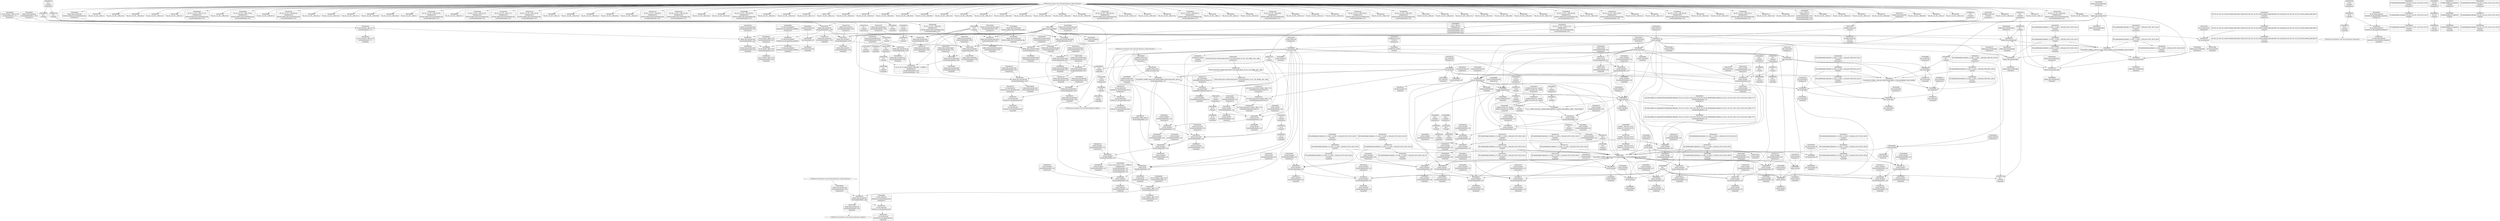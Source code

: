 digraph {
	CE0x3ea07d0 [shape=record,shape=Mrecord,label="{CE0x3ea07d0|selinux_shm_associate:security|security/selinux/hooks.c,5327}"]
	CE0x3eae090 [shape=record,shape=Mrecord,label="{CE0x3eae090|current_sid:tmp14|security/selinux/hooks.c,218|*SummSink*}"]
	CE0x3e9e800 [shape=record,shape=Mrecord,label="{CE0x3e9e800|current_sid:tmp2|*SummSink*}"]
	CE0x3e984e0 [shape=record,shape=Mrecord,label="{CE0x3e984e0|4:_i32,_:_CRE_0,2_|*MultipleSource*|security/selinux/hooks.c,5327|security/selinux/hooks.c,5327|security/selinux/hooks.c,5332}"]
	CE0x3e978b0 [shape=record,shape=Mrecord,label="{CE0x3e978b0|selinux_shm_associate:ipc_id|security/selinux/hooks.c,5330|*SummSink*}"]
	CE0x3e798f0 [shape=record,shape=Mrecord,label="{CE0x3e798f0|avc_has_perm:entry|*SummSink*}"]
	CE0x553b9f0 [shape=record,shape=Mrecord,label="{CE0x553b9f0|80:_i32,_112:_i8*,_:_CRE_3,4_}"]
	CE0x3e9c4f0 [shape=record,shape=Mrecord,label="{CE0x3e9c4f0|80:_i32,_112:_i8*,_:_CRE_61,62_}"]
	CE0x3e8f220 [shape=record,shape=Mrecord,label="{CE0x3e8f220|80:_i32,_112:_i8*,_:_CRE_14,15_}"]
	CE0x3ece220 [shape=record,shape=Mrecord,label="{CE0x3ece220|i64*_getelementptr_inbounds_(_11_x_i64_,_11_x_i64_*___llvm_gcov_ctr125,_i64_0,_i64_8)|*Constant*}"]
	CE0x3e94770 [shape=record,shape=Mrecord,label="{CE0x3e94770|80:_i32,_112:_i8*,_:_CRE_64,65_}"]
	CE0x3e9a080 [shape=record,shape=Mrecord,label="{CE0x3e9a080|GLOBAL:__llvm_gcov_ctr125|Global_var:__llvm_gcov_ctr125|*SummSink*}"]
	CE0x3ea7bd0 [shape=record,shape=Mrecord,label="{CE0x3ea7bd0|%struct.task_struct*_(%struct.task_struct**)*_asm_movq_%gs:$_1:P_,$0_,_r,im,_dirflag_,_fpsr_,_flags_|*SummSource*}"]
	CE0x3eceaa0 [shape=record,shape=Mrecord,label="{CE0x3eceaa0|i64*_getelementptr_inbounds_(_11_x_i64_,_11_x_i64_*___llvm_gcov_ctr125,_i64_0,_i64_8)|*Constant*|*SummSource*}"]
	CE0x3e8f490 [shape=record,shape=Mrecord,label="{CE0x3e8f490|get_current:tmp1}"]
	CE0x3ed1400 [shape=record,shape=Mrecord,label="{CE0x3ed1400|current_sid:tmp19|security/selinux/hooks.c,218}"]
	CE0x3ea38e0 [shape=record,shape=Mrecord,label="{CE0x3ea38e0|current_sid:entry|*SummSource*}"]
	CE0x3ea78f0 [shape=record,shape=Mrecord,label="{CE0x3ea78f0|selinux_shm_associate:call3|security/selinux/hooks.c,5332}"]
	CE0x3e89880 [shape=record,shape=Mrecord,label="{CE0x3e89880|selinux_shm_associate:call|security/selinux/hooks.c,5325|*SummSource*}"]
	CE0x3e96540 [shape=record,shape=Mrecord,label="{CE0x3e96540|i8_1|*Constant*|*SummSource*}"]
	CE0x3e94c00 [shape=record,shape=Mrecord,label="{CE0x3e94c00|80:_i32,_112:_i8*,_:_CRE_68,69_}"]
	CE0x3f09380 [shape=record,shape=Mrecord,label="{CE0x3f09380|GLOBAL:current_task|Global_var:current_task}"]
	CE0x3f0a1d0 [shape=record,shape=Mrecord,label="{CE0x3f0a1d0|get_current:tmp4|./arch/x86/include/asm/current.h,14}"]
	CE0x3e85190 [shape=record,shape=Mrecord,label="{CE0x3e85190|i32_64|*Constant*|*SummSource*}"]
	CE0x3e987d0 [shape=record,shape=Mrecord,label="{CE0x3e987d0|selinux_shm_associate:call3|security/selinux/hooks.c,5332|*SummSource*}"]
	CE0x3f06210 [shape=record,shape=Mrecord,label="{CE0x3f06210|get_current:tmp|*SummSource*}"]
	CE0x3eaedf0 [shape=record,shape=Mrecord,label="{CE0x3eaedf0|COLLAPSED:_GCMRE_current_task_external_global_%struct.task_struct*:_elem_0::|security/selinux/hooks.c,218}"]
	CE0x3ea0ee0 [shape=record,shape=Mrecord,label="{CE0x3ea0ee0|i16_28|*Constant*}"]
	CE0x3f061a0 [shape=record,shape=Mrecord,label="{CE0x3f061a0|COLLAPSED:_GCMRE___llvm_gcov_ctr98_internal_global_2_x_i64_zeroinitializer:_elem_0:default:}"]
	CE0x5dfca40 [shape=record,shape=Mrecord,label="{CE0x5dfca40|80:_i32,_112:_i8*,_:_CRE_5,6_}"]
	CE0x3eb47d0 [shape=record,shape=Mrecord,label="{CE0x3eb47d0|i64*_getelementptr_inbounds_(_2_x_i64_,_2_x_i64_*___llvm_gcov_ctr98,_i64_0,_i64_0)|*Constant*}"]
	CE0x3f06710 [shape=record,shape=Mrecord,label="{CE0x3f06710|get_current:tmp|*SummSink*}"]
	CE0x3ecd9e0 [shape=record,shape=Mrecord,label="{CE0x3ecd9e0|current_sid:land.lhs.true|*SummSource*}"]
	CE0x3ecdfe0 [shape=record,shape=Mrecord,label="{CE0x3ecdfe0|i64*_getelementptr_inbounds_(_11_x_i64_,_11_x_i64_*___llvm_gcov_ctr125,_i64_0,_i64_8)|*Constant*|*SummSink*}"]
	CE0x3e9e4d0 [shape=record,shape=Mrecord,label="{CE0x3e9e4d0|selinux_shm_associate:tmp3|*SummSource*}"]
	CE0x3ea0bd0 [shape=record,shape=Mrecord,label="{CE0x3ea0bd0|selinux_shm_associate:shm_perm1|security/selinux/hooks.c,5330|*SummSink*}"]
	CE0x3ea4fd0 [shape=record,shape=Mrecord,label="{CE0x3ea4fd0|80:_i32,_112:_i8*,_:_CRE_25,26_}"]
	CE0x3ea6880 [shape=record,shape=Mrecord,label="{CE0x3ea6880|selinux_shm_associate:tmp|*SummSink*}"]
	CE0x3ed5ad0 [shape=record,shape=Mrecord,label="{CE0x3ed5ad0|current_sid:tmp17|security/selinux/hooks.c,218|*SummSource*}"]
	CE0x3ed2a60 [shape=record,shape=Mrecord,label="{CE0x3ed2a60|i32_22|*Constant*|*SummSink*}"]
	CE0x3e8e970 [shape=record,shape=Mrecord,label="{CE0x3e8e970|80:_i32,_112:_i8*,_:_CRE_43,44_}"]
	CE0x3ea84d0 [shape=record,shape=Mrecord,label="{CE0x3ea84d0|selinux_shm_associate:call3|security/selinux/hooks.c,5332|*SummSink*}"]
	CE0x3e78560 [shape=record,shape=Mrecord,label="{CE0x3e78560|i8_4|*Constant*|*SummSource*}"]
	CE0x3e9aa00 [shape=record,shape=Mrecord,label="{CE0x3e9aa00|current_sid:tmp|*SummSink*}"]
	CE0x3eae510 [shape=record,shape=Mrecord,label="{CE0x3eae510|i1_true|*Constant*|*SummSink*}"]
	CE0x3f0a130 [shape=record,shape=Mrecord,label="{CE0x3f0a130|_call_void_mcount()_#3|*SummSink*}"]
	CE0x5c0cc20 [shape=record,shape=Mrecord,label="{CE0x5c0cc20|80:_i32,_112:_i8*,_:_CRE_1,2_}"]
	CE0x3ed2ed0 [shape=record,shape=Mrecord,label="{CE0x3ed2ed0|current_sid:security|security/selinux/hooks.c,218|*SummSink*}"]
	CE0x3ecc3c0 [shape=record,shape=Mrecord,label="{CE0x3ecc3c0|i64*_getelementptr_inbounds_(_11_x_i64_,_11_x_i64_*___llvm_gcov_ctr125,_i64_0,_i64_0)|*Constant*|*SummSource*}"]
	CE0x3e9e5a0 [shape=record,shape=Mrecord,label="{CE0x3e9e5a0|selinux_shm_associate:tmp3|*SummSink*}"]
	CE0x3e8d890 [shape=record,shape=Mrecord,label="{CE0x3e8d890|current_sid:land.lhs.true2}"]
	CE0x3ec6950 [shape=record,shape=Mrecord,label="{CE0x3ec6950|GLOBAL:current_sid.__warned|Global_var:current_sid.__warned|*SummSource*}"]
	CE0x3e87410 [shape=record,shape=Mrecord,label="{CE0x3e87410|i64_1|*Constant*|*SummSource*}"]
	CE0x3eaeb80 [shape=record,shape=Mrecord,label="{CE0x3eaeb80|i32_78|*Constant*}"]
	CE0x3ed5b40 [shape=record,shape=Mrecord,label="{CE0x3ed5b40|current_sid:tmp17|security/selinux/hooks.c,218|*SummSink*}"]
	CE0x3ef24e0 [shape=record,shape=Mrecord,label="{CE0x3ef24e0|i64*_getelementptr_inbounds_(_2_x_i64_,_2_x_i64_*___llvm_gcov_ctr98,_i64_0,_i64_0)|*Constant*|*SummSource*}"]
	CE0x3e8e730 [shape=record,shape=Mrecord,label="{CE0x3e8e730|get_current:tmp1|*SummSink*}"]
	CE0x3ecab50 [shape=record,shape=Mrecord,label="{CE0x3ecab50|current_sid:tobool1|security/selinux/hooks.c,218|*SummSink*}"]
	CE0x3eae1c0 [shape=record,shape=Mrecord,label="{CE0x3eae1c0|i1_true|*Constant*}"]
	CE0x3e9b520 [shape=record,shape=Mrecord,label="{CE0x3e9b520|i8*_getelementptr_inbounds_(_25_x_i8_,_25_x_i8_*_.str3,_i32_0,_i32_0)|*Constant*|*SummSource*}"]
	CE0x3e7fc00 [shape=record,shape=Mrecord,label="{CE0x3e7fc00|selinux_shm_associate:entry}"]
	CE0x3e812d0 [shape=record,shape=Mrecord,label="{CE0x3e812d0|i64*_getelementptr_inbounds_(_11_x_i64_,_11_x_i64_*___llvm_gcov_ctr125,_i64_0,_i64_1)|*Constant*}"]
	CE0x3e940b0 [shape=record,shape=Mrecord,label="{CE0x3e940b0|0:_i8,_:_GCMR_current_sid.__warned_internal_global_i8_0,_section_.data.unlikely_,_align_1:_elem_0:default:}"]
	CE0x3e87d00 [shape=record,shape=Mrecord,label="{CE0x3e87d00|selinux_shm_associate:ad|security/selinux/hooks.c, 5324}"]
	CE0x3e911c0 [shape=record,shape=Mrecord,label="{CE0x3e911c0|i64_0|*Constant*}"]
	CE0x3e9e640 [shape=record,shape=Mrecord,label="{CE0x3e9e640|_call_void_mcount()_#3}"]
	CE0x3ea2280 [shape=record,shape=Mrecord,label="{CE0x3ea2280|80:_i32,_112:_i8*,_:_CRE_92,96_|*MultipleSource*|Function::selinux_shm_associate&Arg::shp::|security/selinux/hooks.c,5327}"]
	CE0x3e9fdf0 [shape=record,shape=Mrecord,label="{CE0x3e9fdf0|80:_i32,_112:_i8*,_:_CRE_42,43_}"]
	CE0x3ed26e0 [shape=record,shape=Mrecord,label="{CE0x3ed26e0|current_sid:tmp21|security/selinux/hooks.c,218|*SummSink*}"]
	CE0x5261270 [shape=record,shape=Mrecord,label="{CE0x5261270|80:_i32,_112:_i8*,_:_CRE_2,3_}"]
	CE0x3e96b00 [shape=record,shape=Mrecord,label="{CE0x3e96b00|_call_void_lockdep_rcu_suspicious(i8*_getelementptr_inbounds_(_25_x_i8_,_25_x_i8_*_.str3,_i32_0,_i32_0),_i32_218,_i8*_getelementptr_inbounds_(_45_x_i8_,_45_x_i8_*_.str12,_i32_0,_i32_0))_#10,_!dbg_!27727|security/selinux/hooks.c,218}"]
	CE0x3e88b80 [shape=record,shape=Mrecord,label="{CE0x3e88b80|80:_i32,_112:_i8*,_:_CRE_52,53_}"]
	CE0x3e95840 [shape=record,shape=Mrecord,label="{CE0x3e95840|80:_i32,_112:_i8*,_:_CRE_48,49_}"]
	CE0x3ec6ad0 [shape=record,shape=Mrecord,label="{CE0x3ec6ad0|GLOBAL:current_sid.__warned|Global_var:current_sid.__warned|*SummSink*}"]
	CE0x3ec5670 [shape=record,shape=Mrecord,label="{CE0x3ec5670|i64*_getelementptr_inbounds_(_11_x_i64_,_11_x_i64_*___llvm_gcov_ctr125,_i64_0,_i64_1)|*Constant*|*SummSink*}"]
	CE0x3e9bf00 [shape=record,shape=Mrecord,label="{CE0x3e9bf00|current_sid:do.end|*SummSink*}"]
	CE0x3ea0570 [shape=record,shape=Mrecord,label="{CE0x3ea0570|80:_i32,_112:_i8*,_:_CRE_22,23_}"]
	CE0x377a0a0 [shape=record,shape=Mrecord,label="{CE0x377a0a0|80:_i32,_112:_i8*,_:_CRE_9,10_}"]
	CE0x3e93660 [shape=record,shape=Mrecord,label="{CE0x3e93660|current_sid:tmp6|security/selinux/hooks.c,218|*SummSink*}"]
	CE0x3e85b60 [shape=record,shape=Mrecord,label="{CE0x3e85b60|_ret_i32_%retval.0,_!dbg_!27728|security/selinux/avc.c,775|*SummSource*}"]
	CE0x3ea93f0 [shape=record,shape=Mrecord,label="{CE0x3ea93f0|i64_0|*Constant*|*SummSink*}"]
	CE0x3ed1e40 [shape=record,shape=Mrecord,label="{CE0x3ed1e40|current_sid:tmp20|security/selinux/hooks.c,218|*SummSource*}"]
	CE0x3ed1c50 [shape=record,shape=Mrecord,label="{CE0x3ed1c50|current_sid:tmp19|security/selinux/hooks.c,218|*SummSink*}"]
	CE0x3e8db00 [shape=record,shape=Mrecord,label="{CE0x3e8db00|selinux_shm_associate:ad|security/selinux/hooks.c, 5324|*SummSource*}"]
	"CONST[source:2(external),value:2(dynamic)][purpose:{subject}][SrcIdx:1]"
	CE0x3e7f570 [shape=record,shape=Mrecord,label="{CE0x3e7f570|selinux_shm_associate:bb|*SummSource*}"]
	CE0x3e9b5b0 [shape=record,shape=Mrecord,label="{CE0x3e9b5b0|i8*_getelementptr_inbounds_(_25_x_i8_,_25_x_i8_*_.str3,_i32_0,_i32_0)|*Constant*|*SummSink*}"]
	CE0x3e904a0 [shape=record,shape=Mrecord,label="{CE0x3e904a0|80:_i32,_112:_i8*,_:_CRE_172,176_|*MultipleSource*|Function::selinux_shm_associate&Arg::shp::|security/selinux/hooks.c,5327}"]
	CE0x3e97b50 [shape=record,shape=Mrecord,label="{CE0x3e97b50|selinux_shm_associate:sid2|security/selinux/hooks.c,5332}"]
	CE0x3eafe30 [shape=record,shape=Mrecord,label="{CE0x3eafe30|current_sid:if.then}"]
	CE0x3e8d100 [shape=record,shape=Mrecord,label="{CE0x3e8d100|i32_1|*Constant*}"]
	CE0x3e8f530 [shape=record,shape=Mrecord,label="{CE0x3e8f530|selinux_shm_associate:tmp}"]
	CE0x3ea8170 [shape=record,shape=Mrecord,label="{CE0x3ea8170|avc_has_perm:tsid|Function::avc_has_perm&Arg::tsid::|*SummSource*}"]
	CE0x3e9c8c0 [shape=record,shape=Mrecord,label="{CE0x3e9c8c0|i64*_getelementptr_inbounds_(_2_x_i64_,_2_x_i64_*___llvm_gcov_ctr312,_i64_0,_i64_0)|*Constant*}"]
	CE0x3edfdd0 [shape=record,shape=Mrecord,label="{CE0x3edfdd0|_call_void_mcount()_#3}"]
	CE0x5441c30 [shape=record,shape=Mrecord,label="{CE0x5441c30|80:_i32,_112:_i8*,_:_CRE_35,36_}"]
	CE0x3e90680 [shape=record,shape=Mrecord,label="{CE0x3e90680|80:_i32,_112:_i8*,_:_CRE_176,184_|*MultipleSource*|Function::selinux_shm_associate&Arg::shp::|security/selinux/hooks.c,5327}"]
	CE0x3e912c0 [shape=record,shape=Mrecord,label="{CE0x3e912c0|i64_2|*Constant*|*SummSource*}"]
	CE0x3e8bef0 [shape=record,shape=Mrecord,label="{CE0x3e8bef0|80:_i32,_112:_i8*,_:_CRE_69,70_}"]
	CE0x3ed1cc0 [shape=record,shape=Mrecord,label="{CE0x3ed1cc0|current_sid:tmp20|security/selinux/hooks.c,218}"]
	CE0x3e78e60 [shape=record,shape=Mrecord,label="{CE0x3e78e60|selinux_shm_associate:key|security/selinux/hooks.c,5330}"]
	CE0x3e9ed80 [shape=record,shape=Mrecord,label="{CE0x3e9ed80|selinux_shm_associate:shm_perm|security/selinux/hooks.c,5327|*SummSource*}"]
	CE0x3f09560 [shape=record,shape=Mrecord,label="{CE0x3f09560|GLOBAL:current_task|Global_var:current_task|*SummSink*}"]
	CE0x3e90e00 [shape=record,shape=Mrecord,label="{CE0x3e90e00|i32_10|*Constant*|*SummSource*}"]
	CE0x3e92890 [shape=record,shape=Mrecord,label="{CE0x3e92890|0:_i32,_4:_i32,_8:_i32,_12:_i32,_:_CMRE_4,8_|*MultipleSource*|security/selinux/hooks.c,218|security/selinux/hooks.c,218|security/selinux/hooks.c,220}"]
	CE0x3e92fc0 [shape=record,shape=Mrecord,label="{CE0x3e92fc0|80:_i32,_112:_i8*,_:_CRE_96,100_|*MultipleSource*|Function::selinux_shm_associate&Arg::shp::|security/selinux/hooks.c,5327}"]
	CE0x3e8f000 [shape=record,shape=Mrecord,label="{CE0x3e8f000|i64*_getelementptr_inbounds_(_2_x_i64_,_2_x_i64_*___llvm_gcov_ctr98,_i64_0,_i64_1)|*Constant*}"]
	CE0x3e82830 [shape=record,shape=Mrecord,label="{CE0x3e82830|current_sid:if.then|*SummSource*}"]
	CE0x3e9a6d0 [shape=record,shape=Mrecord,label="{CE0x3e9a6d0|COLLAPSED:_GCMRE___llvm_gcov_ctr125_internal_global_11_x_i64_zeroinitializer:_elem_0:default:}"]
	CE0x3e98000 [shape=record,shape=Mrecord,label="{CE0x3e98000|selinux_shm_associate:sid2|security/selinux/hooks.c,5332|*SummSink*}"]
	CE0x3e9ff20 [shape=record,shape=Mrecord,label="{CE0x3e9ff20|80:_i32,_112:_i8*,_:_CRE_40,41_}"]
	CE0x3ea02a0 [shape=record,shape=Mrecord,label="{CE0x3ea02a0|80:_i32,_112:_i8*,_:_CRE_19,20_}"]
	CE0x3e9da20 [shape=record,shape=Mrecord,label="{CE0x3e9da20|i32_1|*Constant*|*SummSink*}"]
	CE0x3e85f00 [shape=record,shape=Mrecord,label="{CE0x3e85f00|current_sid:do.end}"]
	CE0x3e8c070 [shape=record,shape=Mrecord,label="{CE0x3e8c070|80:_i32,_112:_i8*,_:_CRE_70,71_}"]
	CE0x3ecc9a0 [shape=record,shape=Mrecord,label="{CE0x3ecc9a0|get_current:entry}"]
	CE0x3e8b2f0 [shape=record,shape=Mrecord,label="{CE0x3e8b2f0|selinux_shm_associate:shm_perm|security/selinux/hooks.c,5327}"]
	CE0x3ed1b30 [shape=record,shape=Mrecord,label="{CE0x3ed1b30|i64*_getelementptr_inbounds_(_11_x_i64_,_11_x_i64_*___llvm_gcov_ctr125,_i64_0,_i64_10)|*Constant*|*SummSource*}"]
	CE0x3e94870 [shape=record,shape=Mrecord,label="{CE0x3e94870|80:_i32,_112:_i8*,_:_CRE_65,66_}"]
	CE0x3eb2ad0 [shape=record,shape=Mrecord,label="{CE0x3eb2ad0|current_sid:sid|security/selinux/hooks.c,220}"]
	CE0x3e9b970 [shape=record,shape=Mrecord,label="{CE0x3e9b970|i32_218|*Constant*}"]
	CE0x3ea28b0 [shape=record,shape=Mrecord,label="{CE0x3ea28b0|80:_i32,_112:_i8*,_:_CRE_38,39_}"]
	CE0x3ecb910 [shape=record,shape=Mrecord,label="{CE0x3ecb910|i64*_getelementptr_inbounds_(_11_x_i64_,_11_x_i64_*___llvm_gcov_ctr125,_i64_0,_i64_6)|*Constant*|*SummSink*}"]
	CE0x3e9b6b0 [shape=record,shape=Mrecord,label="{CE0x3e9b6b0|GLOBAL:lockdep_rcu_suspicious|*Constant*}"]
	CE0x3ed5dd0 [shape=record,shape=Mrecord,label="{CE0x3ed5dd0|current_sid:tmp18|security/selinux/hooks.c,218}"]
	CE0x553b8f0 [shape=record,shape=Mrecord,label="{CE0x553b8f0|80:_i32,_112:_i8*,_:_CRE_6,7_}"]
	CE0x3e92460 [shape=record,shape=Mrecord,label="{CE0x3e92460|current_sid:sid|security/selinux/hooks.c,220|*SummSink*}"]
	CE0x3ed5710 [shape=record,shape=Mrecord,label="{CE0x3ed5710|current_sid:tmp17|security/selinux/hooks.c,218}"]
	CE0x3ee3d80 [shape=record,shape=Mrecord,label="{CE0x3ee3d80|get_current:tmp3}"]
	CE0x3e92550 [shape=record,shape=Mrecord,label="{CE0x3e92550|current_sid:sid|security/selinux/hooks.c,220|*SummSource*}"]
	CE0x3e90a40 [shape=record,shape=Mrecord,label="{CE0x3e90a40|80:_i32,_112:_i8*,_:_CRE_192,200_|*MultipleSource*|Function::selinux_shm_associate&Arg::shp::|security/selinux/hooks.c,5327}"]
	CE0x3e88920 [shape=record,shape=Mrecord,label="{CE0x3e88920|80:_i32,_112:_i8*,_:_CRE_50,51_}"]
	CE0x3e91f80 [shape=record,shape=Mrecord,label="{CE0x3e91f80|80:_i32,_112:_i8*,_:_CRE_144,152_|*MultipleSource*|Function::selinux_shm_associate&Arg::shp::|security/selinux/hooks.c,5327}"]
	CE0x3ea37b0 [shape=record,shape=Mrecord,label="{CE0x3ea37b0|GLOBAL:current_sid|*Constant*|*SummSink*}"]
	CE0x3e8c400 [shape=record,shape=Mrecord,label="{CE0x3e8c400|80:_i32,_112:_i8*,_:_CRE_72,73_|*MultipleSource*|Function::selinux_shm_associate&Arg::shp::|security/selinux/hooks.c,5327}"]
	CE0x3e9e790 [shape=record,shape=Mrecord,label="{CE0x3e9e790|current_sid:tmp2|*SummSource*}"]
	CE0x3e9df40 [shape=record,shape=Mrecord,label="{CE0x3e9df40|_call_void_mcount()_#3|*SummSink*}"]
	CE0x3e98ac0 [shape=record,shape=Mrecord,label="{CE0x3e98ac0|selinux_shm_associate:tmp7|security/selinux/hooks.c,5332|*SummSource*}"]
	CE0x3e7f3f0 [shape=record,shape=Mrecord,label="{CE0x3e7f3f0|GLOBAL:current_sid|*Constant*|*SummSource*}"]
	CE0x3f09290 [shape=record,shape=Mrecord,label="{CE0x3f09290|get_current:tmp4|./arch/x86/include/asm/current.h,14|*SummSink*}"]
	CE0x3eccb70 [shape=record,shape=Mrecord,label="{CE0x3eccb70|get_current:entry|*SummSink*}"]
	CE0x3ecec90 [shape=record,shape=Mrecord,label="{CE0x3ecec90|current_sid:tmp15|security/selinux/hooks.c,218}"]
	CE0x3e91c00 [shape=record,shape=Mrecord,label="{CE0x3e91c00|80:_i32,_112:_i8*,_:_CRE_128,136_|*MultipleSource*|Function::selinux_shm_associate&Arg::shp::|security/selinux/hooks.c,5327}"]
	CE0x3ea7eb0 [shape=record,shape=Mrecord,label="{CE0x3ea7eb0|avc_has_perm:ssid|Function::avc_has_perm&Arg::ssid::|*SummSink*}"]
	CE0x3ecce10 [shape=record,shape=Mrecord,label="{CE0x3ecce10|_ret_%struct.task_struct*_%tmp4,_!dbg_!27714|./arch/x86/include/asm/current.h,14}"]
	CE0x3e84e50 [shape=record,shape=Mrecord,label="{CE0x3e84e50|i32_64|*Constant*}"]
	"CONST[source:0(mediator),value:2(dynamic)][purpose:{object}]"
	CE0x3e9f830 [shape=record,shape=Mrecord,label="{CE0x3e9f830|80:_i32,_112:_i8*,_:_CRE_7,8_}"]
	CE0x5441960 [shape=record,shape=Mrecord,label="{CE0x5441960|80:_i32,_112:_i8*,_:_CRE_32,33_}"]
	CE0x3eb1f00 [shape=record,shape=Mrecord,label="{CE0x3eb1f00|current_sid:tmp22|security/selinux/hooks.c,218|*SummSource*}"]
	CE0x3eb4370 [shape=record,shape=Mrecord,label="{CE0x3eb4370|current_sid:tmp24|security/selinux/hooks.c,220|*SummSink*}"]
	CE0x3ea61a0 [shape=record,shape=Mrecord,label="{CE0x3ea61a0|_ret_i32_%tmp24,_!dbg_!27742|security/selinux/hooks.c,220|*SummSink*}"]
	CE0x3e85d20 [shape=record,shape=Mrecord,label="{CE0x3e85d20|_ret_i32_%retval.0,_!dbg_!27728|security/selinux/avc.c,775|*SummSink*}"]
	CE0x3e829a0 [shape=record,shape=Mrecord,label="{CE0x3e829a0|current_sid:if.then|*SummSink*}"]
	CE0x3ecceb0 [shape=record,shape=Mrecord,label="{CE0x3ecceb0|_ret_%struct.task_struct*_%tmp4,_!dbg_!27714|./arch/x86/include/asm/current.h,14|*SummSink*}"]
	CE0x3e9de20 [shape=record,shape=Mrecord,label="{CE0x3e9de20|_call_void_mcount()_#3|*SummSource*}"]
	CE0x3e90f30 [shape=record,shape=Mrecord,label="{CE0x3e90f30|i32_10|*Constant*|*SummSink*}"]
	CE0x3eb46a0 [shape=record,shape=Mrecord,label="{CE0x3eb46a0|get_current:bb|*SummSink*}"]
	CE0x3ecdcd0 [shape=record,shape=Mrecord,label="{CE0x3ecdcd0|current_sid:do.body|*SummSource*}"]
	CE0x3e7e2b0 [shape=record,shape=Mrecord,label="{CE0x3e7e2b0|current_sid:tmp4|security/selinux/hooks.c,218|*SummSource*}"]
	CE0x3e83e50 [shape=record,shape=Mrecord,label="{CE0x3e83e50|current_sid:tmp10|security/selinux/hooks.c,218}"]
	CE0x3e88cb0 [shape=record,shape=Mrecord,label="{CE0x3e88cb0|80:_i32,_112:_i8*,_:_CRE_53,54_}"]
	CE0x3e9c750 [shape=record,shape=Mrecord,label="{CE0x3e9c750|80:_i32,_112:_i8*,_:_CRE_63,64_}"]
	CE0x3ed12d0 [shape=record,shape=Mrecord,label="{CE0x3ed12d0|current_sid:tmp18|security/selinux/hooks.c,218|*SummSink*}"]
	CE0x3e8c640 [shape=record,shape=Mrecord,label="{CE0x3e8c640|_call_void_mcount()_#3|*SummSource*}"]
	CE0x3e78a10 [shape=record,shape=Mrecord,label="{CE0x3e78a10|selinux_shm_associate:tmp6|security/selinux/hooks.c,5330|*SummSource*}"]
	CE0x3ea2650 [shape=record,shape=Mrecord,label="{CE0x3ea2650|80:_i32,_112:_i8*,_:_CRE_36,37_}"]
	CE0x3ea2110 [shape=record,shape=Mrecord,label="{CE0x3ea2110|80:_i32,_112:_i8*,_:_CRE_88,92_|*MultipleSource*|Function::selinux_shm_associate&Arg::shp::|security/selinux/hooks.c,5327}"]
	CE0x3eadac0 [shape=record,shape=Mrecord,label="{CE0x3eadac0|current_sid:tmp13|security/selinux/hooks.c,218|*SummSource*}"]
	CE0x3eaec60 [shape=record,shape=Mrecord,label="{CE0x3eaec60|i32_78|*Constant*|*SummSource*}"]
	CE0x3ea8620 [shape=record,shape=Mrecord,label="{CE0x3ea8620|i32_(i32,_i32,_i16,_i32,_%struct.common_audit_data*)*_bitcast_(i32_(i32,_i32,_i16,_i32,_%struct.common_audit_data.495*)*_avc_has_perm_to_i32_(i32,_i32,_i16,_i32,_%struct.common_audit_data*)*)|*Constant*}"]
	CE0x3e86840 [shape=record,shape=Mrecord,label="{CE0x3e86840|selinux_shm_associate:entry|*SummSource*}"]
	CE0x3e91a50 [shape=record,shape=Mrecord,label="{CE0x3e91a50|80:_i32,_112:_i8*,_:_CRE_120,128_|*MultipleSource*|Function::selinux_shm_associate&Arg::shp::|security/selinux/hooks.c,5327}"]
	CE0x3ea6eb0 [shape=record,shape=Mrecord,label="{CE0x3ea6eb0|selinux_shm_associate:shp|Function::selinux_shm_associate&Arg::shp::|*SummSource*}"]
	CE0x3ecc500 [shape=record,shape=Mrecord,label="{CE0x3ecc500|i64*_getelementptr_inbounds_(_11_x_i64_,_11_x_i64_*___llvm_gcov_ctr125,_i64_0,_i64_0)|*Constant*|*SummSink*}"]
	CE0x3e9e150 [shape=record,shape=Mrecord,label="{CE0x3e9e150|selinux_shm_associate:tmp2|*SummSource*}"]
	CE0x3ea0760 [shape=record,shape=Mrecord,label="{CE0x3ea0760|selinux_shm_associate:security|security/selinux/hooks.c,5327|*SummSource*}"]
	CE0x3e8f420 [shape=record,shape=Mrecord,label="{CE0x3e8f420|i64_1|*Constant*}"]
	CE0x3e82450 [shape=record,shape=Mrecord,label="{CE0x3e82450|_ret_i32_%call3,_!dbg_!27729|security/selinux/hooks.c,5332|*SummSink*}"]
	CE0x3eafda0 [shape=record,shape=Mrecord,label="{CE0x3eafda0|current_sid:bb|*SummSource*}"]
	CE0x3eced00 [shape=record,shape=Mrecord,label="{CE0x3eced00|current_sid:tmp15|security/selinux/hooks.c,218|*SummSource*}"]
	CE0x3e972d0 [shape=record,shape=Mrecord,label="{CE0x3e972d0|selinux_shm_associate:u|security/selinux/hooks.c,5330|*SummSource*}"]
	CE0x5441a50 [shape=record,shape=Mrecord,label="{CE0x5441a50|80:_i32,_112:_i8*,_:_CRE_33,34_}"]
	CE0x3e8f790 [shape=record,shape=Mrecord,label="{CE0x3e8f790|i64*_getelementptr_inbounds_(_2_x_i64_,_2_x_i64_*___llvm_gcov_ctr312,_i64_0,_i64_0)|*Constant*|*SummSink*}"]
	CE0x3ecc180 [shape=record,shape=Mrecord,label="{CE0x3ecc180|current_sid:bb|*SummSink*}"]
	CE0x3e996b0 [shape=record,shape=Mrecord,label="{CE0x3e996b0|i64_1|*Constant*}"]
	CE0x3ea1080 [shape=record,shape=Mrecord,label="{CE0x3ea1080|i16_28|*Constant*|*SummSource*}"]
	CE0x3e8da50 [shape=record,shape=Mrecord,label="{CE0x3e8da50|current_sid:land.lhs.true2|*SummSink*}"]
	CE0x3eccc00 [shape=record,shape=Mrecord,label="{CE0x3eccc00|_ret_%struct.task_struct*_%tmp4,_!dbg_!27714|./arch/x86/include/asm/current.h,14|*SummSource*}"]
	CE0x3ec7480 [shape=record,shape=Mrecord,label="{CE0x3ec7480|current_sid:call|security/selinux/hooks.c,218|*SummSink*}"]
	CE0x3ea4df0 [shape=record,shape=Mrecord,label="{CE0x3ea4df0|80:_i32,_112:_i8*,_:_CRE_23,24_}"]
	"CONST[source:1(input),value:2(dynamic)][purpose:{object}][SrcIdx:0]"
	CE0x3e81e70 [shape=record,shape=Mrecord,label="{CE0x3e81e70|selinux_shm_associate:tmp1}"]
	CE0x3ea71a0 [shape=record,shape=Mrecord,label="{CE0x3ea71a0|selinux_shm_associate:tmp5|security/selinux/hooks.c,5327|*SummSink*}"]
	CE0x3e90860 [shape=record,shape=Mrecord,label="{CE0x3e90860|80:_i32,_112:_i8*,_:_CRE_184,192_|*MultipleSource*|Function::selinux_shm_associate&Arg::shp::|security/selinux/hooks.c,5327}"]
	CE0x3e786f0 [shape=record,shape=Mrecord,label="{CE0x3e786f0|i8_4|*Constant*|*SummSink*}"]
	CE0x3eb1a40 [shape=record,shape=Mrecord,label="{CE0x3eb1a40|current_sid:land.lhs.true}"]
	CE0x3ea50c0 [shape=record,shape=Mrecord,label="{CE0x3ea50c0|80:_i32,_112:_i8*,_:_CRE_26,27_}"]
	CE0x3ec8740 [shape=record,shape=Mrecord,label="{CE0x3ec8740|current_sid:tobool|security/selinux/hooks.c,218}"]
	CE0x3e966c0 [shape=record,shape=Mrecord,label="{CE0x3e966c0|i8_1|*Constant*|*SummSink*}"]
	CE0x3ea9750 [shape=record,shape=Mrecord,label="{CE0x3ea9750|current_sid:tmp5|security/selinux/hooks.c,218|*SummSource*}"]
	CE0x3ecdd70 [shape=record,shape=Mrecord,label="{CE0x3ecdd70|current_sid:do.end|*SummSource*}"]
	CE0x3e7f220 [shape=record,shape=Mrecord,label="{CE0x3e7f220|GLOBAL:current_sid|*Constant*}"]
	CE0x3eb40f0 [shape=record,shape=Mrecord,label="{CE0x3eb40f0|current_sid:tmp24|security/selinux/hooks.c,220}"]
	CE0x3e791a0 [shape=record,shape=Mrecord,label="{CE0x3e791a0|i32_3|*Constant*}"]
	CE0x3e79560 [shape=record,shape=Mrecord,label="{CE0x3e79560|selinux_shm_associate:key|security/selinux/hooks.c,5330|*SummSink*}"]
	CE0x3e87850 [shape=record,shape=Mrecord,label="{CE0x3e87850|80:_i32,_112:_i8*,_:_CRE_31,32_}"]
	CE0x3e8c1a0 [shape=record,shape=Mrecord,label="{CE0x3e8c1a0|80:_i32,_112:_i8*,_:_CRE_71,72_}"]
	CE0x3ea6640 [shape=record,shape=Mrecord,label="{CE0x3ea6640|i64_3|*Constant*}"]
	CE0x3e85270 [shape=record,shape=Mrecord,label="{CE0x3e85270|i32_64|*Constant*|*SummSink*}"]
	CE0x3e860b0 [shape=record,shape=Mrecord,label="{CE0x3e860b0|_ret_i32_%call3,_!dbg_!27729|security/selinux/hooks.c,5332}"]
	CE0x3ea1420 [shape=record,shape=Mrecord,label="{CE0x3ea1420|avc_has_perm:tclass|Function::avc_has_perm&Arg::tclass::}"]
	CE0x3e78df0 [shape=record,shape=Mrecord,label="{CE0x3e78df0|selinux_shm_associate:tmp6|security/selinux/hooks.c,5330}"]
	CE0x3e92b20 [shape=record,shape=Mrecord,label="{CE0x3e92b20|get_current:bb}"]
	CE0x377a140 [shape=record,shape=Mrecord,label="{CE0x377a140|80:_i32,_112:_i8*,_:_CRE_10,11_}"]
	CE0x3e81510 [shape=record,shape=Mrecord,label="{CE0x3e81510|current_sid:tmp1|*SummSink*}"]
	CE0x3e98c70 [shape=record,shape=Mrecord,label="{CE0x3e98c70|selinux_shm_associate:tmp7|security/selinux/hooks.c,5332|*SummSink*}"]
	CE0x3eada50 [shape=record,shape=Mrecord,label="{CE0x3eada50|current_sid:tmp13|security/selinux/hooks.c,218}"]
	CE0x3ea2b40 [shape=record,shape=Mrecord,label="{CE0x3ea2b40|80:_i32,_112:_i8*,_:_CRE_54,55_}"]
	CE0x3eaeef0 [shape=record,shape=Mrecord,label="{CE0x3eaeef0|current_sid:cred|security/selinux/hooks.c,218|*SummSource*}"]
	CE0x3eaef90 [shape=record,shape=Mrecord,label="{CE0x3eaef90|current_sid:cred|security/selinux/hooks.c,218|*SummSink*}"]
	CE0x3e99f00 [shape=record,shape=Mrecord,label="{CE0x3e99f00|GLOBAL:__llvm_gcov_ctr125|Global_var:__llvm_gcov_ctr125|*SummSource*}"]
	CE0x3ea7560 [shape=record,shape=Mrecord,label="{CE0x3ea7560|selinux_shm_associate:type|security/selinux/hooks.c,5329}"]
	CE0x3ea66b0 [shape=record,shape=Mrecord,label="{CE0x3ea66b0|i64_3|*Constant*|*SummSource*}"]
	CE0x3e882b0 [shape=record,shape=Mrecord,label="{CE0x3e882b0|current_sid:tmp11|security/selinux/hooks.c,218}"]
	CE0x3e9b850 [shape=record,shape=Mrecord,label="{CE0x3e9b850|GLOBAL:lockdep_rcu_suspicious|*Constant*|*SummSink*}"]
	CE0x3e83bb0 [shape=record,shape=Mrecord,label="{CE0x3e83bb0|i64_4|*Constant*|*SummSource*}"]
	CE0x3ed56a0 [shape=record,shape=Mrecord,label="{CE0x3ed56a0|i64*_getelementptr_inbounds_(_11_x_i64_,_11_x_i64_*___llvm_gcov_ctr125,_i64_0,_i64_9)|*Constant*|*SummSink*}"]
	CE0x3ec5510 [shape=record,shape=Mrecord,label="{CE0x3ec5510|i64*_getelementptr_inbounds_(_11_x_i64_,_11_x_i64_*___llvm_gcov_ctr125,_i64_0,_i64_1)|*Constant*|*SummSource*}"]
	CE0x3e87760 [shape=record,shape=Mrecord,label="{CE0x3e87760|80:_i32,_112:_i8*,_:_CRE_30,31_}"]
	CE0x3ea77f0 [shape=record,shape=Mrecord,label="{CE0x3ea77f0|selinux_shm_associate:type|security/selinux/hooks.c,5329|*SummSink*}"]
	CE0x3e84950 [shape=record,shape=Mrecord,label="{CE0x3e84950|selinux_shm_associate:tmp4|security/selinux/hooks.c,5327|*SummSink*}"]
	CE0x3eb25a0 [shape=record,shape=Mrecord,label="{CE0x3eb25a0|current_sid:tmp23|security/selinux/hooks.c,218|*SummSink*}"]
	CE0x3ead8c0 [shape=record,shape=Mrecord,label="{CE0x3ead8c0|GLOBAL:get_current|*Constant*|*SummSink*}"]
	CE0x3ea7670 [shape=record,shape=Mrecord,label="{CE0x3ea7670|selinux_shm_associate:type|security/selinux/hooks.c,5329|*SummSource*}"]
	CE0x3ea1320 [shape=record,shape=Mrecord,label="{CE0x3ea1320|avc_has_perm:tclass|Function::avc_has_perm&Arg::tclass::|*SummSource*}"]
	CE0x3ed5030 [shape=record,shape=Mrecord,label="{CE0x3ed5030|i8*_getelementptr_inbounds_(_45_x_i8_,_45_x_i8_*_.str12,_i32_0,_i32_0)|*Constant*|*SummSource*}"]
	CE0x3e97440 [shape=record,shape=Mrecord,label="{CE0x3e97440|selinux_shm_associate:u|security/selinux/hooks.c,5330|*SummSink*}"]
	CE0x3e9ea10 [shape=record,shape=Mrecord,label="{CE0x3e9ea10|current_sid:tmp3}"]
	CE0x3ed1fe0 [shape=record,shape=Mrecord,label="{CE0x3ed1fe0|current_sid:tmp20|security/selinux/hooks.c,218|*SummSink*}"]
	CE0x3e8ebd0 [shape=record,shape=Mrecord,label="{CE0x3e8ebd0|80:_i32,_112:_i8*,_:_CRE_45,46_}"]
	CE0x3e95970 [shape=record,shape=Mrecord,label="{CE0x3e95970|80:_i32,_112:_i8*,_:_CRE_49,50_}"]
	CE0x3e949a0 [shape=record,shape=Mrecord,label="{CE0x3e949a0|80:_i32,_112:_i8*,_:_CRE_66,67_}"]
	CE0x3eafc10 [shape=record,shape=Mrecord,label="{CE0x3eafc10|current_sid:bb}"]
	CE0x3ecc730 [shape=record,shape=Mrecord,label="{CE0x3ecc730|get_current:tmp4|./arch/x86/include/asm/current.h,14|*SummSource*}"]
	CE0x3e9a1c0 [shape=record,shape=Mrecord,label="{CE0x3e9a1c0|i64_0|*Constant*|*SummSource*}"]
	CE0x3edfd30 [shape=record,shape=Mrecord,label="{CE0x3edfd30|get_current:tmp3|*SummSink*}"]
	CE0x3ed2dc0 [shape=record,shape=Mrecord,label="{CE0x3ed2dc0|current_sid:security|security/selinux/hooks.c,218}"]
	CE0x3ecc270 [shape=record,shape=Mrecord,label="{CE0x3ecc270|i64*_getelementptr_inbounds_(_11_x_i64_,_11_x_i64_*___llvm_gcov_ctr125,_i64_0,_i64_0)|*Constant*}"]
	CE0x3ea7e40 [shape=record,shape=Mrecord,label="{CE0x3ea7e40|avc_has_perm:ssid|Function::avc_has_perm&Arg::ssid::}"]
	CE0x3eadb30 [shape=record,shape=Mrecord,label="{CE0x3eadb30|current_sid:tmp13|security/selinux/hooks.c,218|*SummSink*}"]
	CE0x3e874e0 [shape=record,shape=Mrecord,label="{CE0x3e874e0|80:_i32,_112:_i8*,_:_CRE_27,28_}"]
	CE0x3e9bbc0 [shape=record,shape=Mrecord,label="{CE0x3e9bbc0|i32_218|*Constant*|*SummSource*}"]
	CE0x3e9c3c0 [shape=record,shape=Mrecord,label="{CE0x3e9c3c0|80:_i32,_112:_i8*,_:_CRE_60,61_}"]
	CE0x3ea9650 [shape=record,shape=Mrecord,label="{CE0x3ea9650|current_sid:tmp5|security/selinux/hooks.c,218}"]
	CE0x3e8c2d0 [shape=record,shape=Mrecord,label="{CE0x3e8c2d0|i32_10|*Constant*}"]
	CE0x3eb2420 [shape=record,shape=Mrecord,label="{CE0x3eb2420|current_sid:tmp23|security/selinux/hooks.c,218|*SummSource*}"]
	CE0x3ea6da0 [shape=record,shape=Mrecord,label="{CE0x3ea6da0|selinux_shm_associate:shp|Function::selinux_shm_associate&Arg::shp::}"]
	CE0x3e887c0 [shape=record,shape=Mrecord,label="{CE0x3e887c0|current_sid:tmp12|security/selinux/hooks.c,218}"]
	CE0x3ea60a0 [shape=record,shape=Mrecord,label="{CE0x3ea60a0|_ret_i32_%tmp24,_!dbg_!27742|security/selinux/hooks.c,220|*SummSource*}"]
	CE0x3e841d0 [shape=record,shape=Mrecord,label="{CE0x3e841d0|current_sid:tmp9|security/selinux/hooks.c,218|*SummSource*}"]
	CE0x3ead370 [shape=record,shape=Mrecord,label="{CE0x3ead370|current_sid:call4|security/selinux/hooks.c,218|*SummSink*}"]
	CE0x3e7f660 [shape=record,shape=Mrecord,label="{CE0x3e7f660|selinux_shm_associate:bb}"]
	CE0x3e8a3e0 [shape=record,shape=Mrecord,label="{CE0x3e8a3e0|80:_i32,_112:_i8*,_:_CRE_16,17_}"]
	CE0x3e93c20 [shape=record,shape=Mrecord,label="{CE0x3e93c20|GLOBAL:current_sid.__warned|Global_var:current_sid.__warned}"]
	CE0x3ee4540 [shape=record,shape=Mrecord,label="{CE0x3ee4540|get_current:tmp2}"]
	CE0x3e81d10 [shape=record,shape=Mrecord,label="{CE0x3e81d10|selinux_shm_associate:entry|*SummSink*}"]
	CE0x3ecb3d0 [shape=record,shape=Mrecord,label="{CE0x3ecb3d0|i64*_getelementptr_inbounds_(_11_x_i64_,_11_x_i64_*___llvm_gcov_ctr125,_i64_0,_i64_6)|*Constant*}"]
	CE0x3eb20a0 [shape=record,shape=Mrecord,label="{CE0x3eb20a0|current_sid:tmp23|security/selinux/hooks.c,218}"]
	CE0x3e78f70 [shape=record,shape=Mrecord,label="{CE0x3e78f70|selinux_shm_associate:key|security/selinux/hooks.c,5330|*SummSource*}"]
	CE0x3e87670 [shape=record,shape=Mrecord,label="{CE0x3e87670|80:_i32,_112:_i8*,_:_CRE_29,30_}"]
	CE0x3e93af0 [shape=record,shape=Mrecord,label="{CE0x3e93af0|current_sid:tmp7|security/selinux/hooks.c,218|*SummSink*}"]
	CE0x3ec7e00 [shape=record,shape=Mrecord,label="{CE0x3ec7e00|current_sid:tmp7|security/selinux/hooks.c,218}"]
	CE0x3e943c0 [shape=record,shape=Mrecord,label="{CE0x3e943c0|current_sid:tobool1|security/selinux/hooks.c,218}"]
	CE0x3ed1880 [shape=record,shape=Mrecord,label="{CE0x3ed1880|current_sid:tmp19|security/selinux/hooks.c,218|*SummSource*}"]
	CE0x3ed46a0 [shape=record,shape=Mrecord,label="{CE0x3ed46a0|current_sid:if.end}"]
	CE0x3e7e380 [shape=record,shape=Mrecord,label="{CE0x3e7e380|current_sid:tmp4|security/selinux/hooks.c,218|*SummSink*}"]
	CE0x3e9c850 [shape=record,shape=Mrecord,label="{CE0x3e9c850|selinux_shm_associate:bb|*SummSink*}"]
	CE0x3ecca50 [shape=record,shape=Mrecord,label="{CE0x3ecca50|get_current:entry|*SummSource*}"]
	CE0x3ea7cb0 [shape=record,shape=Mrecord,label="{CE0x3ea7cb0|%struct.task_struct*_(%struct.task_struct**)*_asm_movq_%gs:$_1:P_,$0_,_r,im,_dirflag_,_fpsr_,_flags_|*SummSink*}"]
	CE0x3ea6290 [shape=record,shape=Mrecord,label="{CE0x3ea6290|i32_0|*Constant*}"]
	CE0x3e8f160 [shape=record,shape=Mrecord,label="{CE0x3e8f160|80:_i32,_112:_i8*,_:_CRE_13,14_}"]
	CE0x3ea0050 [shape=record,shape=Mrecord,label="{CE0x3ea0050|80:_i32,_112:_i8*,_:_CRE_41,42_}"]
	CE0x3e8eaa0 [shape=record,shape=Mrecord,label="{CE0x3e8eaa0|80:_i32,_112:_i8*,_:_CRE_44,45_}"]
	CE0x3e797f0 [shape=record,shape=Mrecord,label="{CE0x3e797f0|avc_has_perm:entry|*SummSource*}"]
	CE0x3ecbdf0 [shape=record,shape=Mrecord,label="{CE0x3ecbdf0|i64*_getelementptr_inbounds_(_2_x_i64_,_2_x_i64_*___llvm_gcov_ctr98,_i64_0,_i64_1)|*Constant*|*SummSink*}"]
	CE0x3e853e0 [shape=record,shape=Mrecord,label="{CE0x3e853e0|avc_has_perm:requested|Function::avc_has_perm&Arg::requested::|*SummSink*}"]
	CE0x3eaebf0 [shape=record,shape=Mrecord,label="{CE0x3eaebf0|i32_78|*Constant*|*SummSink*}"]
	CE0x3ea9500 [shape=record,shape=Mrecord,label="{CE0x3ea9500|current_sid:tmp6|security/selinux/hooks.c,218}"]
	CE0x3ed4d20 [shape=record,shape=Mrecord,label="{CE0x3ed4d20|i32_218|*Constant*|*SummSink*}"]
	CE0x3e873a0 [shape=record,shape=Mrecord,label="{CE0x3e873a0|i64_1|*Constant*}"]
	CE0x3ed2e30 [shape=record,shape=Mrecord,label="{CE0x3ed2e30|current_sid:security|security/selinux/hooks.c,218|*SummSource*}"]
	CE0x3e94270 [shape=record,shape=Mrecord,label="{CE0x3e94270|current_sid:tmp8|security/selinux/hooks.c,218|*SummSource*}"]
	CE0x3e9c000 [shape=record,shape=Mrecord,label="{CE0x3e9c000|i64*_getelementptr_inbounds_(_2_x_i64_,_2_x_i64_*___llvm_gcov_ctr312,_i64_0,_i64_1)|*Constant*|*SummSource*}"]
	CE0x3e94ad0 [shape=record,shape=Mrecord,label="{CE0x3e94ad0|80:_i32,_112:_i8*,_:_CRE_67,68_}"]
	CE0x3ead4a0 [shape=record,shape=Mrecord,label="{CE0x3ead4a0|GLOBAL:get_current|*Constant*}"]
	CE0x3eca5d0 [shape=record,shape=Mrecord,label="{CE0x3eca5d0|current_sid:call4|security/selinux/hooks.c,218}"]
	CE0x3ed2c50 [shape=record,shape=Mrecord,label="{CE0x3ed2c50|COLLAPSED:_CMRE:_elem_0::|security/selinux/hooks.c,218}"]
	CE0x3e91de0 [shape=record,shape=Mrecord,label="{CE0x3e91de0|80:_i32,_112:_i8*,_:_CRE_136,144_|*MultipleSource*|Function::selinux_shm_associate&Arg::shp::|security/selinux/hooks.c,5327}"]
	CE0x3e93fe0 [shape=record,shape=Mrecord,label="{CE0x3e93fe0|80:_i32,_112:_i8*,_:_CRE_12,13_}"]
	CE0x3eadd40 [shape=record,shape=Mrecord,label="{CE0x3eadd40|current_sid:tmp14|security/selinux/hooks.c,218}"]
	CE0x3e92c50 [shape=record,shape=Mrecord,label="{CE0x3e92c50|selinux_shm_associate:tmp3}"]
	CE0x3ec7fa0 [shape=record,shape=Mrecord,label="{CE0x3ec7fa0|current_sid:tmp7|security/selinux/hooks.c,218|*SummSource*}"]
	CE0x3e98550 [shape=record,shape=Mrecord,label="{CE0x3e98550|4:_i32,_:_CRE_4,8_|*MultipleSource*|security/selinux/hooks.c,5327|security/selinux/hooks.c,5327|security/selinux/hooks.c,5332}"]
	CE0x3e96370 [shape=record,shape=Mrecord,label="{CE0x3e96370|i8_1|*Constant*}"]
	CE0x3f09480 [shape=record,shape=Mrecord,label="{CE0x3f09480|GLOBAL:current_task|Global_var:current_task|*SummSource*}"]
	CE0x3e9dac0 [shape=record,shape=Mrecord,label="{CE0x3e9dac0|i64*_getelementptr_inbounds_(_2_x_i64_,_2_x_i64_*___llvm_gcov_ctr312,_i64_0,_i64_1)|*Constant*}"]
	CE0x3eb2730 [shape=record,shape=Mrecord,label="{CE0x3eb2730|i32_1|*Constant*}"]
	CE0x3ea4c80 [shape=record,shape=Mrecord,label="{CE0x3ea4c80|i8_4|*Constant*}"]
	CE0x3e9f740 [shape=record,shape=Mrecord,label="{CE0x3e9f740|80:_i32,_112:_i8*,_:_CRE_39,40_}"]
	CE0x3e93520 [shape=record,shape=Mrecord,label="{CE0x3e93520|80:_i32,_112:_i8*,_:_CRE_112,120_|*MultipleSource*|Function::selinux_shm_associate&Arg::shp::|security/selinux/hooks.c,5327}"]
	CE0x3ea8b80 [shape=record,shape=Mrecord,label="{CE0x3ea8b80|i32_(i32,_i32,_i16,_i32,_%struct.common_audit_data*)*_bitcast_(i32_(i32,_i32,_i16,_i32,_%struct.common_audit_data.495*)*_avc_has_perm_to_i32_(i32,_i32,_i16,_i32,_%struct.common_audit_data*)*)|*Constant*|*SummSink*}"]
	CE0x3e83ce0 [shape=record,shape=Mrecord,label="{CE0x3e83ce0|i64_4|*Constant*|*SummSink*}"]
	CE0x3e95e40 [shape=record,shape=Mrecord,label="{CE0x3e95e40|current_sid:tmp16|security/selinux/hooks.c,218}"]
	CE0x3e78be0 [shape=record,shape=Mrecord,label="{CE0x3e78be0|selinux_shm_associate:tmp6|security/selinux/hooks.c,5330|*SummSink*}"]
	CE0x3ea2780 [shape=record,shape=Mrecord,label="{CE0x3ea2780|80:_i32,_112:_i8*,_:_CRE_37,38_}"]
	CE0x3e98ff0 [shape=record,shape=Mrecord,label="{CE0x3e98ff0|_call_void_mcount()_#3}"]
	CE0x3e854e0 [shape=record,shape=Mrecord,label="{CE0x3e854e0|_ret_i32_%retval.0,_!dbg_!27728|security/selinux/avc.c,775}"]
	CE0x3e902c0 [shape=record,shape=Mrecord,label="{CE0x3e902c0|80:_i32,_112:_i8*,_:_CRE_168,172_|*MultipleSource*|Function::selinux_shm_associate&Arg::shp::|security/selinux/hooks.c,5327}"]
	CE0x3eced70 [shape=record,shape=Mrecord,label="{CE0x3eced70|current_sid:tmp15|security/selinux/hooks.c,218|*SummSink*}"]
	CE0x3ed2340 [shape=record,shape=Mrecord,label="{CE0x3ed2340|current_sid:tmp21|security/selinux/hooks.c,218}"]
	CE0x3e9edf0 [shape=record,shape=Mrecord,label="{CE0x3e9edf0|selinux_shm_associate:shm_perm|security/selinux/hooks.c,5327|*SummSink*}"]
	CE0x3ecb2a0 [shape=record,shape=Mrecord,label="{CE0x3ecb2a0|current_sid:tmp12|security/selinux/hooks.c,218|*SummSink*}"]
	CE0x3e787f0 [shape=record,shape=Mrecord,label="{CE0x3e787f0|selinux_shm_associate:shm_perm1|security/selinux/hooks.c,5330}"]
	CE0x3ea11b0 [shape=record,shape=Mrecord,label="{CE0x3ea11b0|i16_28|*Constant*|*SummSink*}"]
	CE0x3eb1d80 [shape=record,shape=Mrecord,label="{CE0x3eb1d80|current_sid:tmp22|security/selinux/hooks.c,218}"]
	CE0x3e84030 [shape=record,shape=Mrecord,label="{CE0x3e84030|i64_5|*Constant*|*SummSink*}"]
	CE0x3ecdad0 [shape=record,shape=Mrecord,label="{CE0x3ecdad0|current_sid:land.lhs.true|*SummSink*}"]
	CE0x3e9b7e0 [shape=record,shape=Mrecord,label="{CE0x3e9b7e0|GLOBAL:lockdep_rcu_suspicious|*Constant*|*SummSource*}"]
	CE0x3e89290 [shape=record,shape=Mrecord,label="{CE0x3e89290|current_sid:call|security/selinux/hooks.c,218|*SummSource*}"]
	CE0x3eb4520 [shape=record,shape=Mrecord,label="{CE0x3eb4520|get_current:bb|*SummSource*}"]
	CE0x3e83ec0 [shape=record,shape=Mrecord,label="{CE0x3e83ec0|i64_5|*Constant*}"]
	CE0x3e88180 [shape=record,shape=Mrecord,label="{CE0x3e88180|current_sid:tmp10|security/selinux/hooks.c,218|*SummSink*}"]
	CE0x3ed25f0 [shape=record,shape=Mrecord,label="{CE0x3ed25f0|i32_22|*Constant*}"]
	CE0x5c0cc90 [shape=record,shape=Mrecord,label="{CE0x5c0cc90|80:_i32,_112:_i8*,_:_CRE_0,1_}"]
	CE0x3e98f00 [shape=record,shape=Mrecord,label="{CE0x3e98f00|current_sid:tmp3|*SummSink*}"]
	CE0x3ea3870 [shape=record,shape=Mrecord,label="{CE0x3ea3870|current_sid:entry}"]
	CE0x5dfc9a0 [shape=record,shape=Mrecord,label="{CE0x5dfc9a0|80:_i32,_112:_i8*,_:_CRE_4,5_}"]
	CE0x3ed2850 [shape=record,shape=Mrecord,label="{CE0x3ed2850|i32_22|*Constant*|*SummSource*}"]
	CE0x3e85550 [shape=record,shape=Mrecord,label="{CE0x3e85550|avc_has_perm:requested|Function::avc_has_perm&Arg::requested::}"]
	CE0x3ea2ff0 [shape=record,shape=Mrecord,label="{CE0x3ea2ff0|80:_i32,_112:_i8*,_:_CRE_58,59_}"]
	CE0x3e83f60 [shape=record,shape=Mrecord,label="{CE0x3e83f60|i64_5|*Constant*|*SummSource*}"]
	CE0x3ee4620 [shape=record,shape=Mrecord,label="{CE0x3ee4620|get_current:tmp2|*SummSink*}"]
	CE0x3e81b30 [shape=record,shape=Mrecord,label="{CE0x3e81b30|i64*_getelementptr_inbounds_(_2_x_i64_,_2_x_i64_*___llvm_gcov_ctr312,_i64_0,_i64_0)|*Constant*|*SummSource*}"]
	CE0x3ea1ee0 [shape=record,shape=Mrecord,label="{CE0x3ea1ee0|80:_i32,_112:_i8*,_:_CRE_84,88_|*MultipleSource*|Function::selinux_shm_associate&Arg::shp::|security/selinux/hooks.c,5327}"]
	CE0x3e8f890 [shape=record,shape=Mrecord,label="{CE0x3e8f890|get_current:tmp1|*SummSource*}"]
	CE0x3e88a50 [shape=record,shape=Mrecord,label="{CE0x3e88a50|80:_i32,_112:_i8*,_:_CRE_51,52_}"]
	CE0x3ea1d90 [shape=record,shape=Mrecord,label="{CE0x3ea1d90|80:_i32,_112:_i8*,_:_CRE_80,84_|*MultipleSource*|Function::selinux_shm_associate&Arg::shp::|security/selinux/hooks.c,5327}"]
	CE0x3e84870 [shape=record,shape=Mrecord,label="{CE0x3e84870|selinux_shm_associate:tmp4|security/selinux/hooks.c,5327|*SummSource*}"]
	CE0x3e85890 [shape=record,shape=Mrecord,label="{CE0x3e85890|avc_has_perm:auditdata|Function::avc_has_perm&Arg::auditdata::|*SummSource*}"]
	CE0x3ecb660 [shape=record,shape=Mrecord,label="{CE0x3ecb660|i64*_getelementptr_inbounds_(_11_x_i64_,_11_x_i64_*___llvm_gcov_ctr125,_i64_0,_i64_6)|*Constant*|*SummSource*}"]
	CE0x3e855f0 [shape=record,shape=Mrecord,label="{CE0x3e855f0|avc_has_perm:requested|Function::avc_has_perm&Arg::requested::|*SummSource*}"]
	CE0x3eb18b0 [shape=record,shape=Mrecord,label="{CE0x3eb18b0|current_sid:if.end|*SummSource*}"]
	CE0x3e8d090 [shape=record,shape=Mrecord,label="{CE0x3e8d090|selinux_shm_associate:tmp1|*SummSink*}"]
	CE0x3e97e40 [shape=record,shape=Mrecord,label="{CE0x3e97e40|selinux_shm_associate:sid2|security/selinux/hooks.c,5332|*SummSource*}"]
	CE0x3ed1150 [shape=record,shape=Mrecord,label="{CE0x3ed1150|current_sid:tmp18|security/selinux/hooks.c,218|*SummSource*}"]
	CE0x3e96240 [shape=record,shape=Mrecord,label="{CE0x3e96240|current_sid:tmp16|security/selinux/hooks.c,218|*SummSink*}"]
	CE0x3e98660 [shape=record,shape=Mrecord,label="{CE0x3e98660|selinux_shm_associate:tmp7|security/selinux/hooks.c,5332}"]
	CE0x3e9b2d0 [shape=record,shape=Mrecord,label="{CE0x3e9b2d0|i8*_getelementptr_inbounds_(_25_x_i8_,_25_x_i8_*_.str3,_i32_0,_i32_0)|*Constant*}"]
	CE0x3ecdbc0 [shape=record,shape=Mrecord,label="{CE0x3ecdbc0|current_sid:do.body}"]
	CE0x3ea0390 [shape=record,shape=Mrecord,label="{CE0x3ea0390|80:_i32,_112:_i8*,_:_CRE_20,21_}"]
	CE0x3e9c620 [shape=record,shape=Mrecord,label="{CE0x3e9c620|80:_i32,_112:_i8*,_:_CRE_62,63_}"]
	CE0x3eb21d0 [shape=record,shape=Mrecord,label="{CE0x3eb21d0|current_sid:tmp22|security/selinux/hooks.c,218|*SummSink*}"]
	CE0x3ea7a30 [shape=record,shape=Mrecord,label="{CE0x3ea7a30|%struct.task_struct*_(%struct.task_struct**)*_asm_movq_%gs:$_1:P_,$0_,_r,im,_dirflag_,_fpsr_,_flags_}"]
	CE0x3ee45b0 [shape=record,shape=Mrecord,label="{CE0x3ee45b0|get_current:tmp2|*SummSource*}"]
	CE0x3e90fa0 [shape=record,shape=Mrecord,label="{CE0x3e90fa0|selinux_shm_associate:security|security/selinux/hooks.c,5327|*SummSink*}"]
	CE0x3e931a0 [shape=record,shape=Mrecord,label="{CE0x3e931a0|80:_i32,_112:_i8*,_:_CRE_100,102_|*MultipleSource*|Function::selinux_shm_associate&Arg::shp::|security/selinux/hooks.c,5327}"]
	CE0x3e84ef0 [shape=record,shape=Mrecord,label="{CE0x3e84ef0|avc_has_perm:tclass|Function::avc_has_perm&Arg::tclass::|*SummSink*}"]
	CE0x3eae390 [shape=record,shape=Mrecord,label="{CE0x3eae390|i1_true|*Constant*|*SummSource*}"]
	CE0x3eaed80 [shape=record,shape=Mrecord,label="{CE0x3eaed80|current_sid:cred|security/selinux/hooks.c,218}"]
	CE0x3ea63d0 [shape=record,shape=Mrecord,label="{CE0x3ea63d0|current_sid:tobool|security/selinux/hooks.c,218|*SummSink*}"]
	CE0x3e913d0 [shape=record,shape=Mrecord,label="{CE0x3e913d0|current_sid:tmp4|security/selinux/hooks.c,218}"]
	CE0x3e84ab0 [shape=record,shape=Mrecord,label="{CE0x3e84ab0|0:_i8,_8:_i32,_24:_%struct.selinux_audit_data*,_:_SCMRE_0,1_|*MultipleSource*|security/selinux/hooks.c,5329|security/selinux/hooks.c, 5324}"]
	CE0x3ecac80 [shape=record,shape=Mrecord,label="{CE0x3ecac80|i64_4|*Constant*}"]
	CE0x3e9e720 [shape=record,shape=Mrecord,label="{CE0x3e9e720|current_sid:tmp2}"]
	CE0x3ea39e0 [shape=record,shape=Mrecord,label="{CE0x3ea39e0|current_sid:entry|*SummSink*}"]
	CE0x3e8c6b0 [shape=record,shape=Mrecord,label="{CE0x3e8c6b0|_call_void_mcount()_#3|*SummSink*}"]
	CE0x3eb1980 [shape=record,shape=Mrecord,label="{CE0x3eb1980|current_sid:if.end|*SummSink*}"]
	CE0x3e84c30 [shape=record,shape=Mrecord,label="{CE0x3e84c30|i32_(i32,_i32,_i16,_i32,_%struct.common_audit_data*)*_bitcast_(i32_(i32,_i32,_i16,_i32,_%struct.common_audit_data.495*)*_avc_has_perm_to_i32_(i32,_i32,_i16,_i32,_%struct.common_audit_data*)*)|*Constant*|*SummSource*}"]
	CE0x3e9a660 [shape=record,shape=Mrecord,label="{CE0x3e9a660|current_sid:tmp}"]
	CE0x3e96b70 [shape=record,shape=Mrecord,label="{CE0x3e96b70|_call_void_lockdep_rcu_suspicious(i8*_getelementptr_inbounds_(_25_x_i8_,_25_x_i8_*_.str3,_i32_0,_i32_0),_i32_218,_i8*_getelementptr_inbounds_(_45_x_i8_,_45_x_i8_*_.str12,_i32_0,_i32_0))_#10,_!dbg_!27727|security/selinux/hooks.c,218|*SummSource*}"]
	CE0x3e96be0 [shape=record,shape=Mrecord,label="{CE0x3e96be0|_call_void_lockdep_rcu_suspicious(i8*_getelementptr_inbounds_(_25_x_i8_,_25_x_i8_*_.str3,_i32_0,_i32_0),_i32_218,_i8*_getelementptr_inbounds_(_45_x_i8_,_45_x_i8_*_.str12,_i32_0,_i32_0))_#10,_!dbg_!27727|security/selinux/hooks.c,218|*SummSink*}"]
	CE0x3e840d0 [shape=record,shape=Mrecord,label="{CE0x3e840d0|current_sid:tmp9|security/selinux/hooks.c,218}"]
	CE0x3e96fd0 [shape=record,shape=Mrecord,label="{CE0x3e96fd0|avc_has_perm:ssid|Function::avc_has_perm&Arg::ssid::|*SummSource*}"]
	CE0x3ea2ec0 [shape=record,shape=Mrecord,label="{CE0x3ea2ec0|80:_i32,_112:_i8*,_:_CRE_57,58_}"]
	CE0x3e8f320 [shape=record,shape=Mrecord,label="{CE0x3e8f320|COLLAPSED:_GCMRE___llvm_gcov_ctr312_internal_global_2_x_i64_zeroinitializer:_elem_0:default:}"]
	CE0x3e8e840 [shape=record,shape=Mrecord,label="{CE0x3e8e840|80:_i32,_112:_i8*,_:_CRE_76,80_|*MultipleSource*|Function::selinux_shm_associate&Arg::shp::|security/selinux/hooks.c,5327}"]
	CE0x3eafad0 [shape=record,shape=Mrecord,label="{CE0x3eafad0|current_sid:do.body|*SummSink*}"]
	CE0x3ec6c00 [shape=record,shape=Mrecord,label="{CE0x3ec6c00|current_sid:tmp8|security/selinux/hooks.c,218}"]
	CE0x3ec7570 [shape=record,shape=Mrecord,label="{CE0x3ec7570|i32_0|*Constant*}"]
	CE0x3e79960 [shape=record,shape=Mrecord,label="{CE0x3e79960|selinux_shm_associate:tmp5|security/selinux/hooks.c,5327|*SummSource*}"]
	"CONST[source:0(mediator),value:2(dynamic)][purpose:{subject}][SrcIdx:2]"
	CE0x3e91330 [shape=record,shape=Mrecord,label="{CE0x3e91330|i64_2|*Constant*|*SummSink*}"]
	CE0x3779fe0 [shape=record,shape=Mrecord,label="{CE0x3779fe0|80:_i32,_112:_i8*,_:_CRE_8,9_}"]
	CE0x3e87580 [shape=record,shape=Mrecord,label="{CE0x3e87580|80:_i32,_112:_i8*,_:_CRE_28,29_}"]
	CE0x3ea3a50 [shape=record,shape=Mrecord,label="{CE0x3ea3a50|_ret_i32_%tmp24,_!dbg_!27742|security/selinux/hooks.c,220}"]
	CE0x3e9e0e0 [shape=record,shape=Mrecord,label="{CE0x3e9e0e0|selinux_shm_associate:tmp2|*SummSink*}"]
	CE0x3ea6d30 [shape=record,shape=Mrecord,label="{CE0x3ea6d30|selinux_shm_associate:shp|Function::selinux_shm_associate&Arg::shp::|*SummSink*}"]
	CE0x3f09d60 [shape=record,shape=Mrecord,label="{CE0x3f09d60|get_current:tmp}"]
	CE0x3ed4080 [shape=record,shape=Mrecord,label="{CE0x3ed4080|current_sid:tmp5|security/selinux/hooks.c,218|*SummSink*}"]
	CE0x3eadf10 [shape=record,shape=Mrecord,label="{CE0x3eadf10|current_sid:tmp14|security/selinux/hooks.c,218|*SummSource*}"]
	CE0x3e8a2a0 [shape=record,shape=Mrecord,label="{CE0x3e8a2a0|80:_i32,_112:_i8*,_:_CRE_15,16_}"]
	CE0x3ee3f30 [shape=record,shape=Mrecord,label="{CE0x3ee3f30|get_current:tmp3|*SummSource*}"]
	CE0x3e8d170 [shape=record,shape=Mrecord,label="{CE0x3e8d170|i32_1|*Constant*|*SummSource*}"]
	CE0x3f0a030 [shape=record,shape=Mrecord,label="{CE0x3f0a030|_call_void_mcount()_#3|*SummSource*}"]
	CE0x3e7f290 [shape=record,shape=Mrecord,label="{CE0x3e7f290|selinux_shm_associate:call|security/selinux/hooks.c,5325|*SummSink*}"]
	CE0x3ead740 [shape=record,shape=Mrecord,label="{CE0x3ead740|GLOBAL:get_current|*Constant*|*SummSource*}"]
	CE0x3ed5510 [shape=record,shape=Mrecord,label="{CE0x3ed5510|i64*_getelementptr_inbounds_(_11_x_i64_,_11_x_i64_*___llvm_gcov_ctr125,_i64_0,_i64_9)|*Constant*|*SummSource*}"]
	CE0x3ea2d90 [shape=record,shape=Mrecord,label="{CE0x3ea2d90|80:_i32,_112:_i8*,_:_CRE_56,57_}"]
	CE0x3e9c240 [shape=record,shape=Mrecord,label="{CE0x3e9c240|80:_i32,_112:_i8*,_:_CRE_59,60_}"]
	CE0x3e95590 [shape=record,shape=Mrecord,label="{CE0x3e95590|80:_i32,_112:_i8*,_:_CRE_46,47_}"]
	CE0x3e8d9e0 [shape=record,shape=Mrecord,label="{CE0x3e8d9e0|current_sid:land.lhs.true2|*SummSource*}"]
	CE0x3ed50a0 [shape=record,shape=Mrecord,label="{CE0x3ed50a0|i8*_getelementptr_inbounds_(_45_x_i8_,_45_x_i8_*_.str12,_i32_0,_i32_0)|*Constant*|*SummSink*}"]
	CE0x3e848e0 [shape=record,shape=Mrecord,label="{CE0x3e848e0|selinux_shm_associate:tmp4|security/selinux/hooks.c,5327}"]
	CE0x3ea0900 [shape=record,shape=Mrecord,label="{CE0x3ea0900|selinux_shm_associate:tmp5|security/selinux/hooks.c,5327}"]
	CE0x3e8a4d0 [shape=record,shape=Mrecord,label="{CE0x3e8a4d0|80:_i32,_112:_i8*,_:_CRE_17,18_}"]
	CE0x3e944c0 [shape=record,shape=Mrecord,label="{CE0x3e944c0|current_sid:tmp8|security/selinux/hooks.c,218|*SummSink*}"]
	CE0x3e9ef20 [shape=record,shape=Mrecord,label="{CE0x3e9ef20|current_sid:tmp1}"]
	CE0x3e900e0 [shape=record,shape=Mrecord,label="{CE0x3e900e0|80:_i32,_112:_i8*,_:_CRE_160,168_|*MultipleSource*|Function::selinux_shm_associate&Arg::shp::|security/selinux/hooks.c,5327}"]
	CE0x3e87e30 [shape=record,shape=Mrecord,label="{CE0x3e87e30|selinux_shm_associate:ad|security/selinux/hooks.c, 5324|*SummSink*}"]
	CE0x3ec7ca0 [shape=record,shape=Mrecord,label="{CE0x3ec7ca0|current_sid:tmp6|security/selinux/hooks.c,218|*SummSource*}"]
	CE0x3e9a740 [shape=record,shape=Mrecord,label="{CE0x3e9a740|current_sid:tmp|*SummSource*}"]
	CE0x3ea2c60 [shape=record,shape=Mrecord,label="{CE0x3ea2c60|80:_i32,_112:_i8*,_:_CRE_55,56_}"]
	CE0x3e9ef90 [shape=record,shape=Mrecord,label="{CE0x3e9ef90|current_sid:tmp1|*SummSource*}"]
	CE0x3e87330 [shape=record,shape=Mrecord,label="{CE0x3e87330|i64_1|*Constant*|*SummSink*}"]
	CE0x3eb41e0 [shape=record,shape=Mrecord,label="{CE0x3eb41e0|current_sid:tmp24|security/selinux/hooks.c,220|*SummSource*}"]
	CE0x3e92160 [shape=record,shape=Mrecord,label="{CE0x3e92160|80:_i32,_112:_i8*,_:_CRE_152,160_|*MultipleSource*|Function::selinux_shm_associate&Arg::shp::|security/selinux/hooks.c,5327}"]
	CE0x3ea64a0 [shape=record,shape=Mrecord,label="{CE0x3ea64a0|current_sid:tobool|security/selinux/hooks.c,218|*SummSource*}"]
	CE0x3ed1750 [shape=record,shape=Mrecord,label="{CE0x3ed1750|i64*_getelementptr_inbounds_(_11_x_i64_,_11_x_i64_*___llvm_gcov_ctr125,_i64_0,_i64_10)|*Constant*}"]
	CE0x3ed4f70 [shape=record,shape=Mrecord,label="{CE0x3ed4f70|i8*_getelementptr_inbounds_(_45_x_i8_,_45_x_i8_*_.str12,_i32_0,_i32_0)|*Constant*}"]
	CE0x3ed5340 [shape=record,shape=Mrecord,label="{CE0x3ed5340|i64*_getelementptr_inbounds_(_11_x_i64_,_11_x_i64_*___llvm_gcov_ctr125,_i64_0,_i64_9)|*Constant*}"]
	CE0x3e9d790 [shape=record,shape=Mrecord,label="{CE0x3e9d790|selinux_shm_associate:call|security/selinux/hooks.c,5325}"]
	CE0x3eb1b40 [shape=record,shape=Mrecord,label="{CE0x3eb1b40|i64*_getelementptr_inbounds_(_2_x_i64_,_2_x_i64_*___llvm_gcov_ctr98,_i64_0,_i64_1)|*Constant*|*SummSource*}"]
	CE0x3ea4ee0 [shape=record,shape=Mrecord,label="{CE0x3ea4ee0|80:_i32,_112:_i8*,_:_CRE_24,25_}"]
	CE0x3e93ef0 [shape=record,shape=Mrecord,label="{CE0x3e93ef0|80:_i32,_112:_i8*,_:_CRE_11,12_}"]
	CE0x3e78c50 [shape=record,shape=Mrecord,label="{CE0x3e78c50|selinux_shm_associate:ipc_id|security/selinux/hooks.c,5330}"]
	CE0x3e7e5f0 [shape=record,shape=Mrecord,label="{CE0x3e7e5f0|GLOBAL:__llvm_gcov_ctr125|Global_var:__llvm_gcov_ctr125}"]
	CE0x3e859e0 [shape=record,shape=Mrecord,label="{CE0x3e859e0|avc_has_perm:auditdata|Function::avc_has_perm&Arg::auditdata::|*SummSink*}"]
	CE0x3e9dca0 [shape=record,shape=Mrecord,label="{CE0x3e9dca0|i64*_getelementptr_inbounds_(_2_x_i64_,_2_x_i64_*___llvm_gcov_ctr312,_i64_0,_i64_1)|*Constant*|*SummSink*}"]
	"CONST[source:0(mediator),value:0(static)][purpose:{operation}]"
	CE0x3e85820 [shape=record,shape=Mrecord,label="{CE0x3e85820|avc_has_perm:auditdata|Function::avc_has_perm&Arg::auditdata::}"]
	CE0x3e862b0 [shape=record,shape=Mrecord,label="{CE0x3e862b0|_ret_i32_%call3,_!dbg_!27729|security/selinux/hooks.c,5332|*SummSource*}"]
	CE0x3e8b1c0 [shape=record,shape=Mrecord,label="{CE0x3e8b1c0|i32_0|*Constant*|*SummSource*}"]
	CE0x3e8b0c0 [shape=record,shape=Mrecord,label="{CE0x3e8b0c0|i32_0|*Constant*|*SummSink*}"]
	CE0x3ed1be0 [shape=record,shape=Mrecord,label="{CE0x3ed1be0|i64*_getelementptr_inbounds_(_11_x_i64_,_11_x_i64_*___llvm_gcov_ctr125,_i64_0,_i64_10)|*Constant*|*SummSink*}"]
	CE0x3e8c4e0 [shape=record,shape=Mrecord,label="{CE0x3e8c4e0|selinux_shm_associate:tmp1|*SummSource*}"]
	CE0x3e88510 [shape=record,shape=Mrecord,label="{CE0x3e88510|current_sid:tmp11|security/selinux/hooks.c,218|*SummSource*}"]
	CE0x3e960c0 [shape=record,shape=Mrecord,label="{CE0x3e960c0|current_sid:tmp16|security/selinux/hooks.c,218|*SummSource*}"]
	CE0x3e8f5a0 [shape=record,shape=Mrecord,label="{CE0x3e8f5a0|selinux_shm_associate:tmp|*SummSource*}"]
	CE0x3e90c20 [shape=record,shape=Mrecord,label="{CE0x3e90c20|80:_i32,_112:_i8*,_:_CRE_200,208_|*MultipleSource*|Function::selinux_shm_associate&Arg::shp::|security/selinux/hooks.c,5327}"]
	CE0x3ea0d70 [shape=record,shape=Mrecord,label="{CE0x3ea0d70|avc_has_perm:tsid|Function::avc_has_perm&Arg::tsid::|*SummSink*}"]
	CE0x3e842a0 [shape=record,shape=Mrecord,label="{CE0x3e842a0|current_sid:tmp9|security/selinux/hooks.c,218|*SummSink*}"]
	CE0x3e91250 [shape=record,shape=Mrecord,label="{CE0x3e91250|i64_2|*Constant*}"]
	CE0x3e88690 [shape=record,shape=Mrecord,label="{CE0x3e88690|current_sid:tmp11|security/selinux/hooks.c,218|*SummSink*}"]
	CE0x5441b40 [shape=record,shape=Mrecord,label="{CE0x5441b40|80:_i32,_112:_i8*,_:_CRE_34,35_}"]
	CE0x3e78ce0 [shape=record,shape=Mrecord,label="{CE0x3e78ce0|selinux_shm_associate:u|security/selinux/hooks.c,5330}"]
	CE0x3eca9d0 [shape=record,shape=Mrecord,label="{CE0x3eca9d0|current_sid:tobool1|security/selinux/hooks.c,218|*SummSource*}"]
	CE0x3e8a5c0 [shape=record,shape=Mrecord,label="{CE0x3e8a5c0|80:_i32,_112:_i8*,_:_CRE_18,19_}"]
	CE0x3ecb140 [shape=record,shape=Mrecord,label="{CE0x3ecb140|current_sid:tmp12|security/selinux/hooks.c,218|*SummSource*}"]
	CE0x3e97840 [shape=record,shape=Mrecord,label="{CE0x3e97840|selinux_shm_associate:ipc_id|security/selinux/hooks.c,5330|*SummSource*}"]
	CE0x3e93380 [shape=record,shape=Mrecord,label="{CE0x3e93380|80:_i32,_112:_i8*,_:_CRE_104,112_|*MultipleSource*|Function::selinux_shm_associate&Arg::shp::|security/selinux/hooks.c,5327}"]
	CE0x3e910e0 [shape=record,shape=Mrecord,label="{CE0x3e910e0|i64_3|*Constant*|*SummSink*}"]
	CE0x3eb3e00 [shape=record,shape=Mrecord,label="{CE0x3eb3e00|i64*_getelementptr_inbounds_(_2_x_i64_,_2_x_i64_*___llvm_gcov_ctr98,_i64_0,_i64_0)|*Constant*|*SummSink*}"]
	CE0x3e95710 [shape=record,shape=Mrecord,label="{CE0x3e95710|80:_i32,_112:_i8*,_:_CRE_47,48_}"]
	CE0x3e79400 [shape=record,shape=Mrecord,label="{CE0x3e79400|i32_3|*Constant*|*SummSink*}"]
	CE0x3ea0480 [shape=record,shape=Mrecord,label="{CE0x3ea0480|80:_i32,_112:_i8*,_:_CRE_21,22_}"]
	CE0x3ea7f70 [shape=record,shape=Mrecord,label="{CE0x3ea7f70|avc_has_perm:tsid|Function::avc_has_perm&Arg::tsid::}"]
	CE0x3e88000 [shape=record,shape=Mrecord,label="{CE0x3e88000|current_sid:tmp10|security/selinux/hooks.c,218|*SummSource*}"]
	CE0x3eca860 [shape=record,shape=Mrecord,label="{CE0x3eca860|current_sid:call4|security/selinux/hooks.c,218|*SummSource*}"]
	CE0x3ed24c0 [shape=record,shape=Mrecord,label="{CE0x3ed24c0|current_sid:tmp21|security/selinux/hooks.c,218|*SummSource*}"]
	CE0x3e78860 [shape=record,shape=Mrecord,label="{CE0x3e78860|selinux_shm_associate:shm_perm1|security/selinux/hooks.c,5330|*SummSource*}"]
	CE0x3e9e070 [shape=record,shape=Mrecord,label="{CE0x3e9e070|selinux_shm_associate:tmp2}"]
	CE0x3e8c7c0 [shape=record,shape=Mrecord,label="{CE0x3e8c7c0|current_sid:call|security/selinux/hooks.c,218}"]
	CE0x3e79210 [shape=record,shape=Mrecord,label="{CE0x3e79210|i32_3|*Constant*|*SummSource*}"]
	CE0x3ea8270 [shape=record,shape=Mrecord,label="{CE0x3ea8270|avc_has_perm:entry}"]
	"CONST[source:0(mediator),value:2(dynamic)][purpose:{subject}]"
	CE0x3e98e00 [shape=record,shape=Mrecord,label="{CE0x3e98e00|current_sid:tmp3|*SummSource*}"]
	CE0x3eb1a40 -> CE0x3e882b0
	CE0x3e84e50 -> CE0x3e85550
	CE0x3ec7e00 -> CE0x3e9a6d0
	CE0x3e8d890 -> CE0x3eada50
	CE0x3e8b1c0 -> CE0x3ec7570
	CE0x3e882b0 -> CE0x3e887c0
	CE0x3ea9500 -> CE0x3ec7e00
	CE0x3ed1400 -> CE0x3ed1cc0
	CE0x3f061a0 -> CE0x3ee4540
	CE0x3e996b0 -> CE0x3ec7e00
	"CONST[source:1(input),value:2(dynamic)][purpose:{object}][SrcIdx:0]" -> CE0x3ea0570
	CE0x3e791a0 -> CE0x3e78e60
	CE0x3ed2dc0 -> CE0x3ed2ed0
	CE0x3eb2420 -> CE0x3eb20a0
	"CONST[source:1(input),value:2(dynamic)][purpose:{object}][SrcIdx:0]" -> CE0x3e92fc0
	CE0x3e98e00 -> CE0x3e9ea10
	CE0x3e7fc00 -> CE0x3e8f320
	CE0x3eaeb80 -> CE0x3eaed80
	CE0x3ece220 -> CE0x3ecdfe0
	CE0x3eadf10 -> CE0x3eadd40
	CE0x3e81e70 -> CE0x3e8f320
	CE0x3e882b0 -> CE0x3e88690
	CE0x3eb1a40 -> CE0x3e83e50
	CE0x3ec7fa0 -> CE0x3ec7e00
	CE0x3e83e50 -> CE0x3e88180
	CE0x3ea6290 -> CE0x3e787f0
	CE0x3e93c20 -> CE0x3e940b0
	CE0x3ed5510 -> CE0x3ed5340
	CE0x3e78860 -> CE0x3e787f0
	CE0x3ecc9a0 -> CE0x3f061a0
	CE0x3eb2ad0 -> CE0x3e92460
	"CONST[source:1(input),value:2(dynamic)][purpose:{object}][SrcIdx:0]" -> CE0x3e87580
	CE0x3e9d790 -> CE0x3e7f290
	CE0x3e7f660 -> CE0x3ea78f0
	"CONST[source:1(input),value:2(dynamic)][purpose:{object}][SrcIdx:0]" -> CE0x3e87670
	"CONST[source:1(input),value:2(dynamic)][purpose:{object}][SrcIdx:0]" -> CE0x3e88a50
	"CONST[source:1(input),value:2(dynamic)][purpose:{object}][SrcIdx:0]" -> CE0x5261270
	"CONST[source:1(input),value:2(dynamic)][purpose:{object}][SrcIdx:0]" -> CE0x3ea4fd0
	CE0x3e913d0 -> CE0x3ea9650
	CE0x3eced00 -> CE0x3ecec90
	CE0x3e8f890 -> CE0x3e8f490
	CE0x3ea6da0 -> CE0x3ea6d30
	CE0x3eafe30 -> CE0x3e940b0
	CE0x3e940b0 -> CE0x3ec6c00
	CE0x3eca5d0 -> CE0x3ead370
	CE0x3e9d790 -> CE0x3ea7e40
	CE0x3e84870 -> CE0x3e848e0
	CE0x3e840d0 -> CE0x3e83e50
	CE0x3e7f660 -> CE0x3e8b2f0
	CE0x3e96370 -> CE0x3e940b0
	"CONST[source:1(input),value:2(dynamic)][purpose:{object}][SrcIdx:0]" -> CE0x3e91f80
	CE0x3e9a660 -> CE0x3e9ef20
	CE0x3e7fc00 -> CE0x3e81e70
	CE0x3ea7a30 -> CE0x3eaedf0
	CE0x3eafc10 -> CE0x3e9a6d0
	CE0x3e87d00 -> CE0x3e85820
	CE0x3ed2dc0 -> CE0x3eb1d80
	CE0x3e8d890 -> CE0x3eafe30
	CE0x3e85f00 -> CE0x3e9a6d0
	CE0x3e8d890 -> CE0x3e8da50
	CE0x3e8f320 -> CE0x3e9e070
	CE0x3e812d0 -> CE0x3e9e720
	CE0x3e85f00 -> CE0x3ed2dc0
	"CONST[source:1(input),value:2(dynamic)][purpose:{object}][SrcIdx:0]" -> CE0x3e90680
	CE0x3eccc00 -> CE0x3ecce10
	CE0x3ec8740 -> CE0x3e8d890
	CE0x3ed2340 -> CE0x3ed2dc0
	"CONST[source:1(input),value:2(dynamic)][purpose:{object}][SrcIdx:0]" -> CE0x3e931a0
	CE0x3e85890 -> CE0x3e85820
	CE0x3e78c50 -> CE0x3e978b0
	CE0x3e85190 -> CE0x3e84e50
	CE0x3e94270 -> CE0x3ec6c00
	CE0x3eb1a40 -> CE0x3e9a6d0
	"CONST[source:1(input),value:2(dynamic)][purpose:{object}][SrcIdx:0]" -> CE0x3ea0050
	CE0x3ea11b0 -> "CONST[source:0(mediator),value:2(dynamic)][purpose:{object}]"
	CE0x3eb2730 -> CE0x3e9da20
	CE0x3e7f660 -> CE0x3e9d790
	CE0x3ea6290 -> CE0x3ea07d0
	CE0x3ec6950 -> CE0x3e93c20
	CE0x3ed24c0 -> CE0x3ed2340
	CE0x3e9ef20 -> CE0x3e9a6d0
	CE0x3eaedf0 -> CE0x3eaedf0
	CE0x3e79960 -> CE0x3ea0900
	CE0x3e9c8c0 -> CE0x3e8f790
	CE0x3e92b20 -> CE0x3f061a0
	CE0x3e87410 -> CE0x3e996b0
	"CONST[source:1(input),value:2(dynamic)][purpose:{object}][SrcIdx:0]" -> CE0x3e95710
	CE0x3e89880 -> CE0x3e9d790
	CE0x3ece220 -> CE0x3ecec90
	CE0x3e98550 -> CE0x3e98660
	CE0x3e93520 -> CE0x3e848e0
	CE0x3eb20a0 -> CE0x3eb25a0
	CE0x3e85f00 -> CE0x3ecc9a0
	CE0x3ed2340 -> CE0x3ed26e0
	CE0x3ea7a30 -> CE0x3ea7cb0
	CE0x3e8d890 -> CE0x3eadd40
	CE0x3ee4540 -> CE0x3ee3d80
	CE0x3ea9650 -> CE0x3ea9500
	CE0x3e987d0 -> CE0x3ea78f0
	CE0x3e7e5f0 -> CE0x3e83e50
	CE0x3e85f00 -> CE0x3ed1cc0
	CE0x3e85550 -> CE0x3e853e0
	"CONST[source:1(input),value:2(dynamic)][purpose:{object}][SrcIdx:0]" -> CE0x3e8a2a0
	CE0x3e854e0 -> CE0x3e85d20
	CE0x3e93c20 -> CE0x3ec6c00
	CE0x3e7f660 -> CE0x3e8f320
	CE0x3ea6da0 -> CE0x3e8b2f0
	CE0x3e996b0 -> CE0x3e9ea10
	CE0x3e8d100 -> CE0x3e78ce0
	"CONST[source:1(input),value:2(dynamic)][purpose:{object}][SrcIdx:0]" -> CE0x3e93520
	"CONST[source:1(input),value:2(dynamic)][purpose:{object}][SrcIdx:0]" -> CE0x3e9ff20
	CE0x3e9e720 -> CE0x3e9ea10
	CE0x3ec7570 -> CE0x3e8b0c0
	CE0x3e91250 -> CE0x3e913d0
	CE0x3e8db00 -> CE0x3e87d00
	CE0x3e9b520 -> CE0x3e9b2d0
	CE0x3e9e790 -> CE0x3e9e720
	"CONST[source:1(input),value:2(dynamic)][purpose:{object}][SrcIdx:0]" -> CE0x3e8c400
	CE0x3ed1cc0 -> CE0x3ed1fe0
	CE0x3e8c2d0 -> CE0x3e90f30
	"CONST[source:1(input),value:2(dynamic)][purpose:{object}][SrcIdx:0]" -> CE0x3ea4df0
	CE0x3ed5340 -> CE0x3ed5710
	CE0x3ecc9a0 -> CE0x3e92b20
	"CONST[source:2(external),value:2(dynamic)][purpose:{subject}][SrcIdx:1]" -> CE0x3f09480
	"CONST[source:1(input),value:2(dynamic)][purpose:{object}][SrcIdx:0]" -> CE0x3e8e840
	CE0x3ecdbc0 -> CE0x3e913d0
	CE0x3e7f660 -> CE0x3e787f0
	CE0x3e9e070 -> CE0x3e92c50
	CE0x3e78e60 -> CE0x3e79560
	CE0x3e92b20 -> CE0x3ee3d80
	CE0x3e8c2d0 -> CE0x3ea07d0
	CE0x3e92b20 -> CE0x3eaedf0
	CE0x3e8f000 -> CE0x3ee4540
	CE0x3e9b7e0 -> CE0x3e9b6b0
	CE0x3e8d100 -> CE0x3e87d00
	CE0x3e92890 -> CE0x3eb40f0
	"CONST[source:1(input),value:2(dynamic)][purpose:{object}][SrcIdx:0]" -> CE0x3e900e0
	"CONST[source:1(input),value:2(dynamic)][purpose:{object}][SrcIdx:0]" -> CE0x3ea2d90
	"CONST[source:1(input),value:2(dynamic)][purpose:{object}][SrcIdx:0]" -> CE0x3ea50c0
	CE0x3ecb140 -> CE0x3e887c0
	CE0x3ecd9e0 -> CE0x3eb1a40
	"CONST[source:1(input),value:2(dynamic)][purpose:{object}][SrcIdx:0]" -> CE0x3e94770
	CE0x3e996b0 -> CE0x3e87330
	CE0x3eb2730 -> CE0x3eb2ad0
	CE0x3e8b2f0 -> CE0x3ea07d0
	CE0x3e7fc00 -> CE0x3e7f660
	CE0x3eaedf0 -> CE0x3eb1d80
	"CONST[source:1(input),value:2(dynamic)][purpose:{object}][SrcIdx:0]" -> CE0x3e8f220
	CE0x3ea38e0 -> CE0x3ea3870
	CE0x3ee4540 -> CE0x3ee4620
	CE0x3e82830 -> CE0x3eafe30
	CE0x3ed1cc0 -> CE0x3e9a6d0
	CE0x3e87d00 -> CE0x3e87e30
	"CONST[source:1(input),value:2(dynamic)][purpose:{object}][SrcIdx:0]" -> CE0x5c0cc90
	CE0x3e8c640 -> CE0x3e98ff0
	CE0x3e91250 -> CE0x3e91330
	CE0x3e95e40 -> CE0x3e96240
	"CONST[source:1(input),value:2(dynamic)][purpose:{object}][SrcIdx:0]" -> CE0x3e984e0
	CE0x3ec7570 -> CE0x3eaed80
	CE0x3ed5dd0 -> CE0x3e9a6d0
	CE0x3ea7670 -> CE0x3ea7560
	CE0x3e841d0 -> CE0x3e840d0
	CE0x3e887c0 -> CE0x3ecb2a0
	"CONST[source:1(input),value:2(dynamic)][purpose:{object}][SrcIdx:0]" -> CE0x3ea1d90
	CE0x3eaed80 -> CE0x3eaef90
	CE0x3ecdbc0 -> CE0x3e8c7c0
	"CONST[source:1(input),value:2(dynamic)][purpose:{object}][SrcIdx:0]" -> CE0x3e8f160
	"CONST[source:1(input),value:2(dynamic)][purpose:{object}][SrcIdx:0]" -> CE0x5dfc9a0
	CE0x3eb1a40 -> CE0x3ec6c00
	CE0x3eb4520 -> CE0x3e92b20
	CE0x3e7f220 -> CE0x3ea3870
	CE0x3e98ac0 -> CE0x3e98660
	"CONST[source:1(input),value:2(dynamic)][purpose:{object}][SrcIdx:0]" -> CE0x3e93fe0
	CE0x3eafe30 -> CE0x3e829a0
	"CONST[source:1(input),value:2(dynamic)][purpose:{object}][SrcIdx:0]" -> CE0x3e90a40
	CE0x3eb1a40 -> CE0x3e943c0
	CE0x3e84e50 -> CE0x3e85270
	CE0x3ea3870 -> CE0x3eafc10
	"CONST[source:1(input),value:2(dynamic)][purpose:{object}][SrcIdx:0]" -> CE0x3ea0390
	CE0x3e8f420 -> CE0x3e87330
	CE0x3ec8740 -> CE0x3ea63d0
	CE0x3e78df0 -> CE0x3e78be0
	CE0x3eafc10 -> CE0x3ecc180
	CE0x3ea0ee0 -> CE0x3ea1420
	CE0x3e913d0 -> CE0x3e7e380
	CE0x3e9ea10 -> CE0x3e9a6d0
	CE0x3e8c4e0 -> CE0x3e81e70
	"CONST[source:1(input),value:2(dynamic)][purpose:{object}][SrcIdx:0]" -> CE0x3ea2ec0
	CE0x3e8f000 -> CE0x3ecbdf0
	"CONST[source:1(input),value:2(dynamic)][purpose:{object}][SrcIdx:0]" -> CE0x3e93380
	CE0x3e78a10 -> CE0x3e78df0
	CE0x3ea3870 -> CE0x3e9ef20
	CE0x3ec7570 -> CE0x3ec8740
	"CONST[source:1(input),value:2(dynamic)][purpose:{object}][SrcIdx:0]" -> CE0x3779fe0
	CE0x3e8c7c0 -> CE0x3ec7480
	CE0x3ea4c80 -> CE0x3e84ab0
	CE0x3e78ce0 -> CE0x3e97440
	"CONST[source:1(input),value:2(dynamic)][purpose:{object}][SrcIdx:0]" -> CE0x377a140
	CE0x3e9dac0 -> CE0x3e9e070
	CE0x3e97b50 -> CE0x3e98000
	CE0x3e996b0 -> CE0x3e887c0
	CE0x3e855f0 -> CE0x3e85550
	CE0x3e840d0 -> CE0x3e842a0
	CE0x3f09380 -> CE0x3eaedf0
	CE0x3eb47d0 -> CE0x3eb3e00
	CE0x3e9a6d0 -> CE0x3ea9500
	"CONST[source:1(input),value:2(dynamic)][purpose:{object}][SrcIdx:0]" -> CE0x3e95970
	CE0x3e911c0 -> CE0x3e83e50
	CE0x3ed1750 -> CE0x3ed1400
	CE0x3e84c30 -> CE0x3ea8620
	CE0x3e8f420 -> CE0x3ee3d80
	CE0x3ea1d90 -> CE0x3e78df0
	"CONST[source:1(input),value:2(dynamic)][purpose:{object}][SrcIdx:0]" -> CE0x3e902c0
	CE0x3e8d100 -> CE0x3e97b50
	CE0x3e83bb0 -> CE0x3ecac80
	"CONST[source:1(input),value:2(dynamic)][purpose:{object}][SrcIdx:0]" -> CE0x5c0cc20
	CE0x3e7fc00 -> CE0x3e8f530
	CE0x3ecc270 -> CE0x3ecc500
	CE0x3ed46a0 -> CE0x3ed5710
	CE0x3e862b0 -> CE0x3e860b0
	"CONST[source:1(input),value:2(dynamic)][purpose:{object}][SrcIdx:0]" -> CE0x3e9c240
	CE0x3e8b2f0 -> CE0x3e9edf0
	CE0x3e9e150 -> CE0x3e9e070
	CE0x3f0a1d0 -> CE0x3f09290
	CE0x3edfdd0 -> CE0x3f0a130
	CE0x3e95e40 -> CE0x3e9a6d0
	CE0x3ea6640 -> CE0x3e913d0
	CE0x3f09d60 -> CE0x3f06710
	"CONST[source:1(input),value:2(dynamic)][purpose:{object}][SrcIdx:0]" -> CE0x3e94ad0
	CE0x3e8f320 -> CE0x3e8f530
	CE0x3e9a660 -> CE0x3e9aa00
	CE0x3eb1a40 -> CE0x3e840d0
	CE0x3e887c0 -> CE0x3e9a6d0
	CE0x3ea9750 -> CE0x3ea9650
	CE0x3ed1b30 -> CE0x3ed1750
	"CONST[source:1(input),value:2(dynamic)][purpose:{object}][SrcIdx:0]" -> CE0x3e8e970
	CE0x3e9dac0 -> CE0x3e9dca0
	CE0x3e9c8c0 -> CE0x3e8f320
	CE0x3e96540 -> CE0x3e96370
	CE0x3f06210 -> CE0x3f09d60
	CE0x3e8b1c0 -> CE0x3ea6290
	CE0x3e92c50 -> CE0x3e8f320
	CE0x3eafe30 -> CE0x3ecec90
	CE0x3ed5340 -> CE0x3e9a6d0
	CE0x3ea0900 -> CE0x3ea71a0
	CE0x3eb1b40 -> CE0x3e8f000
	CE0x3e96fd0 -> CE0x3ea7e40
	"CONST[source:1(input),value:2(dynamic)][purpose:{object}][SrcIdx:0]" -> CE0x3e94c00
	CE0x3e85f00 -> CE0x3e9bf00
	CE0x3ecb3d0 -> CE0x3eada50
	CE0x3ea07d0 -> CE0x3e90fa0
	CE0x3ecdcd0 -> CE0x3ecdbc0
	CE0x3ed46a0 -> CE0x3eb1980
	CE0x3e943c0 -> CE0x3e840d0
	CE0x3eb1a40 -> CE0x3e887c0
	CE0x3e87410 -> CE0x3e873a0
	CE0x3ea8620 -> CE0x3ea8270
	CE0x3e9a6d0 -> CE0x3eada50
	CE0x3e9a6d0 -> CE0x3e9a660
	CE0x3ec6c00 -> CE0x3e943c0
	CE0x3ea6da0 -> CE0x3e787f0
	CE0x3ea3870 -> CE0x3eb1a40
	CE0x3ecb3d0 -> CE0x3e9a6d0
	CE0x3e7f660 -> CE0x3e9e070
	CE0x3e83e50 -> CE0x3e9a6d0
	CE0x3ea78f0 -> CE0x3e860b0
	CE0x3e8f000 -> CE0x3f061a0
	CE0x3e78c50 -> CE0x3e84ab0
	CE0x3e812d0 -> CE0x3ec5670
	CE0x3eb1f00 -> CE0x3eb1d80
	CE0x3eaed80 -> CE0x3ed2340
	CE0x3eada50 -> CE0x3eadd40
	CE0x3e996b0 -> CE0x3eadd40
	"CONST[source:1(input),value:2(dynamic)][purpose:{object}][SrcIdx:0]" -> CE0x3e9c620
	CE0x3ecec90 -> CE0x3e95e40
	CE0x3e9a1c0 -> CE0x3e911c0
	CE0x3e996b0 -> CE0x3ed5dd0
	"CONST[source:1(input),value:2(dynamic)][purpose:{object}][SrcIdx:0]" -> CE0x3e95840
	CE0x3eadd40 -> CE0x3eae090
	CE0x3ea0900 -> CE0x3e97b50
	CE0x3ea64a0 -> CE0x3ec8740
	CE0x3e78560 -> CE0x3ea4c80
	CE0x3eafc10 -> CE0x3e9ea10
	CE0x3ecc270 -> CE0x3e9a660
	CE0x3e873a0 -> CE0x3e87330
	CE0x3f09480 -> CE0x3f09380
	CE0x3ecca50 -> CE0x3ecc9a0
	CE0x3e85f00 -> CE0x3eb40f0
	CE0x3eae1c0 -> CE0x3eae510
	CE0x3ecc270 -> CE0x3e9a6d0
	CE0x3f0a030 -> CE0x3edfdd0
	CE0x3ea6290 -> CE0x3e78e60
	CE0x3e873a0 -> CE0x3e92c50
	"CONST[source:1(input),value:2(dynamic)][purpose:{object}][SrcIdx:0]" -> CE0x3e949a0
	CE0x3ed25f0 -> CE0x3ed2a60
	CE0x3ed5710 -> CE0x3ed5b40
	CE0x3e7f3f0 -> CE0x3e7f220
	CE0x3ec8740 -> CE0x3eb1a40
	CE0x3ed1e40 -> CE0x3ed1cc0
	CE0x3ea6290 -> CE0x3e8b2f0
	CE0x3e7f660 -> CE0x3ea7560
	CE0x3e7f660 -> CE0x3e84ab0
	CE0x3ecec90 -> CE0x3eced70
	"CONST[source:1(input),value:2(dynamic)][purpose:{object}][SrcIdx:0]" -> CE0x553b9f0
	"CONST[source:2(external),value:2(dynamic)][purpose:{subject}][SrcIdx:1]" -> CE0x3eaedf0
	CE0x3ea3870 -> CE0x3ecdbc0
	CE0x3f09380 -> CE0x3f0a1d0
	CE0x3ecb660 -> CE0x3ecb3d0
	CE0x3ea3a50 -> CE0x3ea61a0
	CE0x3ea7e40 -> CE0x3ea7eb0
	CE0x3e854e0 -> CE0x3ea78f0
	CE0x3e9ea10 -> CE0x3e98f00
	CE0x3e9b2d0 -> CE0x3e9b5b0
	CE0x3e88510 -> CE0x3e882b0
	CE0x3e7f220 -> CE0x3ea37b0
	"CONST[source:1(input),value:2(dynamic)][purpose:{object}][SrcIdx:0]" -> CE0x3ea0480
	"CONST[source:1(input),value:2(dynamic)][purpose:{object}][SrcIdx:0]" -> CE0x5441b40
	CE0x3e7f660 -> CE0x3e97b50
	CE0x3f061a0 -> CE0x3f09d60
	CE0x3e9e4d0 -> CE0x3e92c50
	CE0x3e85f00 -> CE0x3ed2340
	"CONST[source:1(input),value:2(dynamic)][purpose:{object}][SrcIdx:0]" -> CE0x553b8f0
	CE0x3e78e60 -> CE0x3e78df0
	CE0x3ea3870 -> CE0x3e9a660
	CE0x3e9a6d0 -> CE0x3ed1400
	CE0x3eca5d0 -> CE0x3eaed80
	CE0x3e85820 -> CE0x3e859e0
	CE0x3eb41e0 -> CE0x3eb40f0
	CE0x3e873a0 -> CE0x3e81e70
	"CONST[source:1(input),value:2(dynamic)][purpose:{object}][SrcIdx:0]" -> CE0x3e88920
	CE0x3eadac0 -> CE0x3eada50
	"CONST[source:1(input),value:2(dynamic)][purpose:{object}][SrcIdx:0]" -> CE0x3e95590
	CE0x3ecdbc0 -> CE0x3eafe30
	CE0x3e92b20 -> CE0x3ecce10
	"CONST[source:1(input),value:2(dynamic)][purpose:{object}][SrcIdx:0]" -> CE0x3e9f740
	CE0x3e78ce0 -> CE0x3e78c50
	CE0x3e9e070 -> CE0x3e9e0e0
	CE0x3e7f290 -> "CONST[source:0(mediator),value:2(dynamic)][purpose:{subject}]"
	CE0x3e7f570 -> CE0x3e7f660
	CE0x3e85270 -> "CONST[source:0(mediator),value:0(static)][purpose:{operation}]"
	"CONST[source:1(input),value:2(dynamic)][purpose:{object}][SrcIdx:0]" -> CE0x3ea2b40
	CE0x3eafc10 -> CE0x3e98ff0
	"CONST[source:1(input),value:2(dynamic)][purpose:{object}][SrcIdx:0]" -> CE0x3e904a0
	CE0x3ec6c00 -> CE0x3e944c0
	CE0x3e83ec0 -> CE0x3e84030
	CE0x3e9ef20 -> CE0x3e81510
	CE0x3e943c0 -> CE0x3ecab50
	CE0x3eaedf0 -> CE0x3f0a1d0
	CE0x3e97840 -> CE0x3e78c50
	CE0x3ee3d80 -> CE0x3edfd30
	CE0x3ef24e0 -> CE0x3eb47d0
	CE0x3ec8740 -> CE0x3eafe30
	CE0x3ed5340 -> CE0x3ed56a0
	CE0x3ea3870 -> CE0x3ed46a0
	CE0x3ea3870 -> CE0x3e8d890
	CE0x3e787f0 -> CE0x3e78e60
	CE0x3e88000 -> CE0x3e83e50
	CE0x3eb47d0 -> CE0x3f09d60
	CE0x3ecdbc0 -> CE0x3eafad0
	CE0x3ea3a50 -> CE0x3e9d790
	"CONST[source:1(input),value:2(dynamic)][purpose:{object}][SrcIdx:0]" -> CE0x3e8c1a0
	CE0x3ee3f30 -> CE0x3ee3d80
	CE0x3e8c7c0 -> CE0x3ec8740
	CE0x3ea8270 -> CE0x3e798f0
	CE0x3e85f00 -> CE0x3eaed80
	CE0x3ea66b0 -> CE0x3ea6640
	CE0x3e86840 -> CE0x3e7fc00
	CE0x3e83f60 -> CE0x3e83ec0
	CE0x3ea6290 -> CE0x3e78ce0
	"CONST[source:1(input),value:2(dynamic)][purpose:{object}][SrcIdx:0]" -> CE0x3ea1ee0
	CE0x3e7f660 -> CE0x3e78c50
	CE0x3ee3d80 -> CE0x3f061a0
	"CONST[source:1(input),value:2(dynamic)][purpose:{object}][SrcIdx:0]" -> CE0x3e98550
	CE0x3ed5030 -> CE0x3ed4f70
	"CONST[source:1(input),value:2(dynamic)][purpose:{object}][SrcIdx:0]" -> CE0x3e8c070
	CE0x3f09d60 -> CE0x3e8f490
	"CONST[source:1(input),value:2(dynamic)][purpose:{object}][SrcIdx:0]" -> CE0x3e8a4d0
	CE0x3e81b30 -> CE0x3e9c8c0
	CE0x3ed1750 -> CE0x3e9a6d0
	"CONST[source:1(input),value:2(dynamic)][purpose:{object}][SrcIdx:0]" -> CE0x5441960
	CE0x3e9ed80 -> CE0x3e8b2f0
	CE0x3eca9d0 -> CE0x3e943c0
	CE0x3eb1d80 -> CE0x3eb21d0
	CE0x3e7fc00 -> CE0x3e81d10
	CE0x3ecac80 -> CE0x3e83ce0
	CE0x3e92b20 -> CE0x3f0a1d0
	CE0x3ec7e00 -> CE0x3e93af0
	CE0x3ed5dd0 -> CE0x3ed12d0
	CE0x3e7f660 -> CE0x3ea07d0
	CE0x3eafda0 -> CE0x3eafc10
	"CONST[source:1(input),value:2(dynamic)][purpose:{object}][SrcIdx:0]" -> CE0x3ea2280
	CE0x3e9dac0 -> CE0x3e8f320
	"CONST[source:1(input),value:2(dynamic)][purpose:{object}][SrcIdx:0]" -> CE0x3e9c4f0
	CE0x3e943c0 -> CE0x3e8d890
	CE0x3e7f660 -> CE0x3e78df0
	"CONST[source:1(input),value:2(dynamic)][purpose:{object}][SrcIdx:0]" -> CE0x3e9c3c0
	CE0x3e996b0 -> CE0x3ed1cc0
	"CONST[source:1(input),value:2(dynamic)][purpose:{object}][SrcIdx:0]" -> CE0x3e87850
	CE0x3ed5ad0 -> CE0x3ed5710
	CE0x3eb40f0 -> CE0x3eb4370
	CE0x3e8f420 -> CE0x3e8f490
	CE0x3e9b970 -> CE0x3ed4d20
	CE0x3e83e50 -> CE0x3e882b0
	CE0x3e90e00 -> CE0x3e8c2d0
	CE0x3ecc3c0 -> CE0x3ecc270
	CE0x3e8f490 -> CE0x3e8e730
	"CONST[source:0(mediator),value:2(dynamic)][purpose:{subject}][SrcIdx:2]" -> CE0x3e89880
	CE0x3ece220 -> CE0x3e9a6d0
	CE0x3ec7570 -> CE0x3eb2ad0
	CE0x3ecdbc0 -> CE0x3e9a6d0
	CE0x3ead740 -> CE0x3ead4a0
	CE0x3ea0760 -> CE0x3ea07d0
	CE0x3e9a6d0 -> CE0x3e9e720
	CE0x3eaeb80 -> CE0x3eaebf0
	CE0x3ea9650 -> CE0x3e9a6d0
	"CONST[source:1(input),value:2(dynamic)][purpose:{object}][SrcIdx:0]" -> CE0x377a0a0
	CE0x3eafc10 -> CE0x3e9e720
	CE0x3e98660 -> CE0x3e98c70
	CE0x3ea1320 -> CE0x3ea1420
	CE0x3e848e0 -> CE0x3ea0900
	CE0x3e9e640 -> CE0x3e9df40
	"CONST[source:1(input),value:2(dynamic)][purpose:{object}][SrcIdx:0]" -> CE0x3e874e0
	CE0x3eada50 -> CE0x3eadb30
	"CONST[source:1(input),value:2(dynamic)][purpose:{object}][SrcIdx:0]" -> CE0x3e9fdf0
	CE0x3ed46a0 -> CE0x3e9a6d0
	CE0x3e97e40 -> CE0x3e97b50
	"CONST[source:2(external),value:2(dynamic)][purpose:{subject}][SrcIdx:1]" -> CE0x3ed2c50
	CE0x3e99f00 -> CE0x3e7e5f0
	CE0x3e85f00 -> CE0x3ed1400
	CE0x3ea8170 -> CE0x3ea7f70
	CE0x3ed1150 -> CE0x3ed5dd0
	CE0x3ea7bd0 -> CE0x3ea7a30
	CE0x3ecdbc0 -> CE0x3ea9650
	CE0x3ecce10 -> CE0x3eca5d0
	CE0x3ecdd70 -> CE0x3e85f00
	CE0x3ea07d0 -> CE0x3e848e0
	CE0x3e7f660 -> CE0x3e78e60
	CE0x3e791a0 -> CE0x3e79400
	"CONST[source:1(input),value:2(dynamic)][purpose:{object}][SrcIdx:0]" -> CE0x3ea6eb0
	"CONST[source:1(input),value:2(dynamic)][purpose:{object}][SrcIdx:0]" -> CE0x3e91de0
	CE0x3ecc9a0 -> CE0x3f09d60
	CE0x3ea6290 -> CE0x3ea7560
	CE0x3e81e70 -> CE0x3e8d090
	CE0x3ed46a0 -> CE0x3ed5dd0
	CE0x3ea3870 -> CE0x3e9a6d0
	"CONST[source:1(input),value:2(dynamic)][purpose:{object}][SrcIdx:0]" -> CE0x3ea2110
	CE0x3e96370 -> CE0x3e966c0
	CE0x3ea7a30 -> CE0x3f0a1d0
	"CONST[source:1(input),value:2(dynamic)][purpose:{object}][SrcIdx:0]" -> CE0x3e93ef0
	CE0x3eae390 -> CE0x3eae1c0
	CE0x3ec8740 -> CE0x3e913d0
	CE0x3eaeef0 -> CE0x3eaed80
	CE0x3e92b20 -> CE0x3ee4540
	CE0x3e8d170 -> CE0x3eb2730
	CE0x3ea1080 -> CE0x3ea0ee0
	CE0x3e85f00 -> CE0x3eca5d0
	"CONST[source:1(input),value:2(dynamic)][purpose:{object}][SrcIdx:0]" -> CE0x3ea2c60
	CE0x3ea8620 -> CE0x3ea8b80
	CE0x3ecc730 -> CE0x3f0a1d0
	"CONST[source:1(input),value:2(dynamic)][purpose:{object}][SrcIdx:0]" -> CE0x3e8bef0
	CE0x3e7e5f0 -> CE0x3e9a080
	CE0x3ead4a0 -> CE0x3ecc9a0
	CE0x3e78f70 -> CE0x3e78e60
	CE0x3e972d0 -> CE0x3e78ce0
	CE0x3e87d00 -> CE0x3ea7560
	CE0x3e8d100 -> CE0x3e9da20
	CE0x3ed1400 -> CE0x3ed1c50
	CE0x3ed2c50 -> CE0x3eb1d80
	"CONST[source:1(input),value:2(dynamic)][purpose:{object}][SrcIdx:0]" -> CE0x3e8a3e0
	CE0x3e8d170 -> CE0x3e8d100
	CE0x3e98660 -> CE0x3ea7f70
	CE0x3ec7570 -> CE0x3ed2dc0
	CE0x3ec5510 -> CE0x3e812d0
	CE0x3ea6290 -> CE0x3e97b50
	CE0x3e87410 -> CE0x3e8f420
	CE0x3ea7560 -> CE0x3ea77f0
	CE0x3ea6eb0 -> CE0x3ea6da0
	CE0x3ec7ca0 -> CE0x3ea9500
	CE0x3f0a1d0 -> CE0x3ecce10
	CE0x3ea7560 -> CE0x3e84ab0
	CE0x3eaec60 -> CE0x3eaeb80
	CE0x3e860b0 -> CE0x3e82450
	CE0x3ecdbc0 -> CE0x3e8d890
	CE0x3e7f660 -> CE0x3e9c850
	CE0x3e9ef90 -> CE0x3e9ef20
	CE0x3eb1d80 -> CE0x3eb20a0
	CE0x3ea3870 -> CE0x3ea39e0
	CE0x3e97b50 -> CE0x3e98660
	CE0x3e8f530 -> CE0x3e81e70
	CE0x3e812d0 -> CE0x3e9a6d0
	CE0x3e7f660 -> CE0x3e92c50
	CE0x3e7f660 -> CE0x3e9e640
	CE0x3eae1c0 -> CE0x3eafe30
	"CONST[source:1(input),value:2(dynamic)][purpose:{object}][SrcIdx:0]" -> CE0x3e91c00
	CE0x3e9b6b0 -> CE0x3e9b850
	CE0x3ecac80 -> CE0x3e840d0
	CE0x3ecce10 -> CE0x3ecceb0
	CE0x3e848e0 -> CE0x3e84950
	CE0x3e9a6d0 -> CE0x3ed5710
	CE0x3e92550 -> CE0x3eb2ad0
	CE0x3eafe30 -> CE0x3e96b00
	"CONST[source:1(input),value:2(dynamic)][purpose:{object}][SrcIdx:0]" -> CE0x3ea2780
	CE0x3e9c000 -> CE0x3e9dac0
	"CONST[source:1(input),value:2(dynamic)][purpose:{object}][SrcIdx:0]" -> CE0x3e90860
	CE0x3e98c70 -> "CONST[source:0(mediator),value:2(dynamic)][purpose:{object}]"
	CE0x3e8f490 -> CE0x3f061a0
	CE0x3eafe30 -> CE0x3e9a6d0
	CE0x3ee45b0 -> CE0x3ee4540
	CE0x3e78df0 -> CE0x3e84ab0
	CE0x3ea60a0 -> CE0x3ea3a50
	CE0x3ed1880 -> CE0x3ed1400
	CE0x3e85b60 -> CE0x3e854e0
	CE0x3ed4f70 -> CE0x3ed50a0
	"CONST[source:1(input),value:2(dynamic)][purpose:{object}][SrcIdx:0]" -> CE0x3e8eaa0
	CE0x3ecdbc0 -> CE0x3eb1a40
	CE0x3e96b00 -> CE0x3e96be0
	CE0x3ea0ee0 -> CE0x3ea11b0
	"CONST[source:1(input),value:2(dynamic)][purpose:{object}][SrcIdx:0]" -> CE0x5441a50
	CE0x3eb1a40 -> CE0x3eafe30
	CE0x3e9de20 -> CE0x3e9e640
	CE0x3ea1420 -> CE0x3e84ef0
	CE0x3e912c0 -> CE0x3e91250
	CE0x3eb20a0 -> CE0x3eb2ad0
	"CONST[source:1(input),value:2(dynamic)][purpose:{object}][SrcIdx:0]" -> CE0x5441c30
	CE0x3e79210 -> CE0x3e791a0
	CE0x3e92c50 -> CE0x3e9e5a0
	CE0x3ea4c80 -> CE0x3e786f0
	CE0x3ed5710 -> CE0x3ed5dd0
	CE0x3ea9650 -> CE0x3ed4080
	CE0x3e9a6d0 -> CE0x3e882b0
	"CONST[source:1(input),value:2(dynamic)][purpose:{object}][SrcIdx:0]" -> CE0x3e88cb0
	CE0x3e9a6d0 -> CE0x3ecec90
	CE0x3e787f0 -> CE0x3ea0bd0
	CE0x3ed2850 -> CE0x3ed25f0
	CE0x3e7f660 -> CE0x3e98660
	CE0x3ead4a0 -> CE0x3ead8c0
	CE0x3e996b0 -> CE0x3e9ef20
	CE0x3eb47d0 -> CE0x3f061a0
	CE0x3ed2e30 -> CE0x3ed2dc0
	CE0x3ecdbc0 -> CE0x3ec8740
	CE0x3e7f660 -> CE0x3e848e0
	"CONST[source:1(input),value:2(dynamic)][purpose:{object}][SrcIdx:0]" -> CE0x3ea28b0
	CE0x3e9e720 -> CE0x3e9e800
	CE0x3ecb3d0 -> CE0x3ecb910
	CE0x3eceaa0 -> CE0x3ece220
	"CONST[source:1(input),value:2(dynamic)][purpose:{object}][SrcIdx:0]" -> CE0x3e92160
	CE0x3ea9500 -> CE0x3e93660
	"CONST[source:1(input),value:2(dynamic)][purpose:{object}][SrcIdx:0]" -> CE0x3e94870
	CE0x3e8d890 -> CE0x3e9a6d0
	"CONST[source:1(input),value:2(dynamic)][purpose:{object}][SrcIdx:0]" -> CE0x3e8ebd0
	CE0x3e8d9e0 -> CE0x3e8d890
	CE0x3ecdbc0 -> CE0x3ec7e00
	CE0x3eaedf0 -> CE0x3ed2340
	CE0x3e85f00 -> CE0x3ea3a50
	CE0x3ed25f0 -> CE0x3ed2dc0
	CE0x3e7fc00 -> CE0x3e87d00
	"CONST[source:1(input),value:2(dynamic)][purpose:{object}][SrcIdx:0]" -> CE0x3e8a5c0
	CE0x3eb18b0 -> CE0x3ed46a0
	CE0x3e85f00 -> CE0x3eb20a0
	CE0x3e8f5a0 -> CE0x3e8f530
	CE0x3e85f00 -> CE0x3eb2ad0
	CE0x3e93c20 -> CE0x3ec6ad0
	CE0x3ea3870 -> CE0x3e85f00
	CE0x3eb2ad0 -> CE0x3eb40f0
	"CONST[source:1(input),value:2(dynamic)][purpose:{object}][SrcIdx:0]" -> CE0x3e90c20
	CE0x3eb1a40 -> CE0x3ecdad0
	"CONST[source:1(input),value:2(dynamic)][purpose:{object}][SrcIdx:0]" -> CE0x3ea02a0
	CE0x3eca860 -> CE0x3eca5d0
	CE0x3ecc9a0 -> CE0x3eccb70
	CE0x3eb40f0 -> CE0x3ea3a50
	CE0x3e8f530 -> CE0x3ea6880
	"CONST[source:1(input),value:2(dynamic)][purpose:{object}][SrcIdx:0]" -> CE0x3e88b80
	CE0x3e89290 -> CE0x3e8c7c0
	CE0x3e83ec0 -> CE0x3e840d0
	CE0x3e911c0 -> CE0x3ea9650
	CE0x3ea6640 -> CE0x3e910e0
	CE0x3e92b20 -> CE0x3edfdd0
	CE0x3ea6290 -> CE0x3e8b0c0
	CE0x3ea7f70 -> CE0x3ea0d70
	CE0x3e911c0 -> CE0x3ea93f0
	CE0x3e9bbc0 -> CE0x3e9b970
	CE0x3eafe30 -> CE0x3e95e40
	CE0x3e996b0 -> CE0x3e95e40
	CE0x3ecdbc0 -> CE0x3ea9500
	CE0x3e85f00 -> CE0x3eb1d80
	CE0x3ecc9a0 -> CE0x3e8f490
	"CONST[source:1(input),value:2(dynamic)][purpose:{object}][SrcIdx:0]" -> CE0x5dfca40
	"CONST[source:1(input),value:2(dynamic)][purpose:{object}][SrcIdx:0]" -> CE0x3e91a50
	CE0x3f09380 -> CE0x3f09560
	CE0x3e7e2b0 -> CE0x3e913d0
	CE0x3eb1a40 -> CE0x3e8d890
	CE0x3e7f660 -> CE0x3ea0900
	CE0x3e98ff0 -> CE0x3e8c6b0
	CE0x3e7f660 -> CE0x3ea8270
	"CONST[source:1(input),value:2(dynamic)][purpose:{object}][SrcIdx:0]" -> CE0x3e9c750
	"CONST[source:1(input),value:2(dynamic)][purpose:{object}][SrcIdx:0]" -> CE0x3ea4ee0
	"CONST[source:1(input),value:2(dynamic)][purpose:{object}][SrcIdx:0]" -> CE0x3ea2ff0
	CE0x3e960c0 -> CE0x3e95e40
	CE0x3e943c0 -> CE0x3eafe30
	CE0x3e87d00 -> CE0x3e78ce0
	CE0x3e7f660 -> CE0x3ea3870
	CE0x3e9c8c0 -> CE0x3e8f530
	CE0x3e9a740 -> CE0x3e9a660
	CE0x3eadd40 -> CE0x3e9a6d0
	"CONST[source:1(input),value:2(dynamic)][purpose:{object}][SrcIdx:0]" -> CE0x3e9f830
	CE0x3ea78f0 -> CE0x3ea84d0
	"CONST[source:1(input),value:2(dynamic)][purpose:{object}][SrcIdx:0]" -> CE0x3e87760
	CE0x3ed1750 -> CE0x3ed1be0
	CE0x3e7f660 -> CE0x3e860b0
	"CONST[source:1(input),value:2(dynamic)][purpose:{object}][SrcIdx:0]" -> CE0x3ea2650
	CE0x3e96b70 -> CE0x3e96b00
	CE0x3ea3870 -> CE0x3eafe30
	CE0x3e7e5f0 -> CE0x3ea9650
	CE0x3e92b20 -> CE0x3eb46a0
	CE0x3e7f660 -> CE0x3e78ce0
	CE0x3e797f0 -> CE0x3ea8270
}